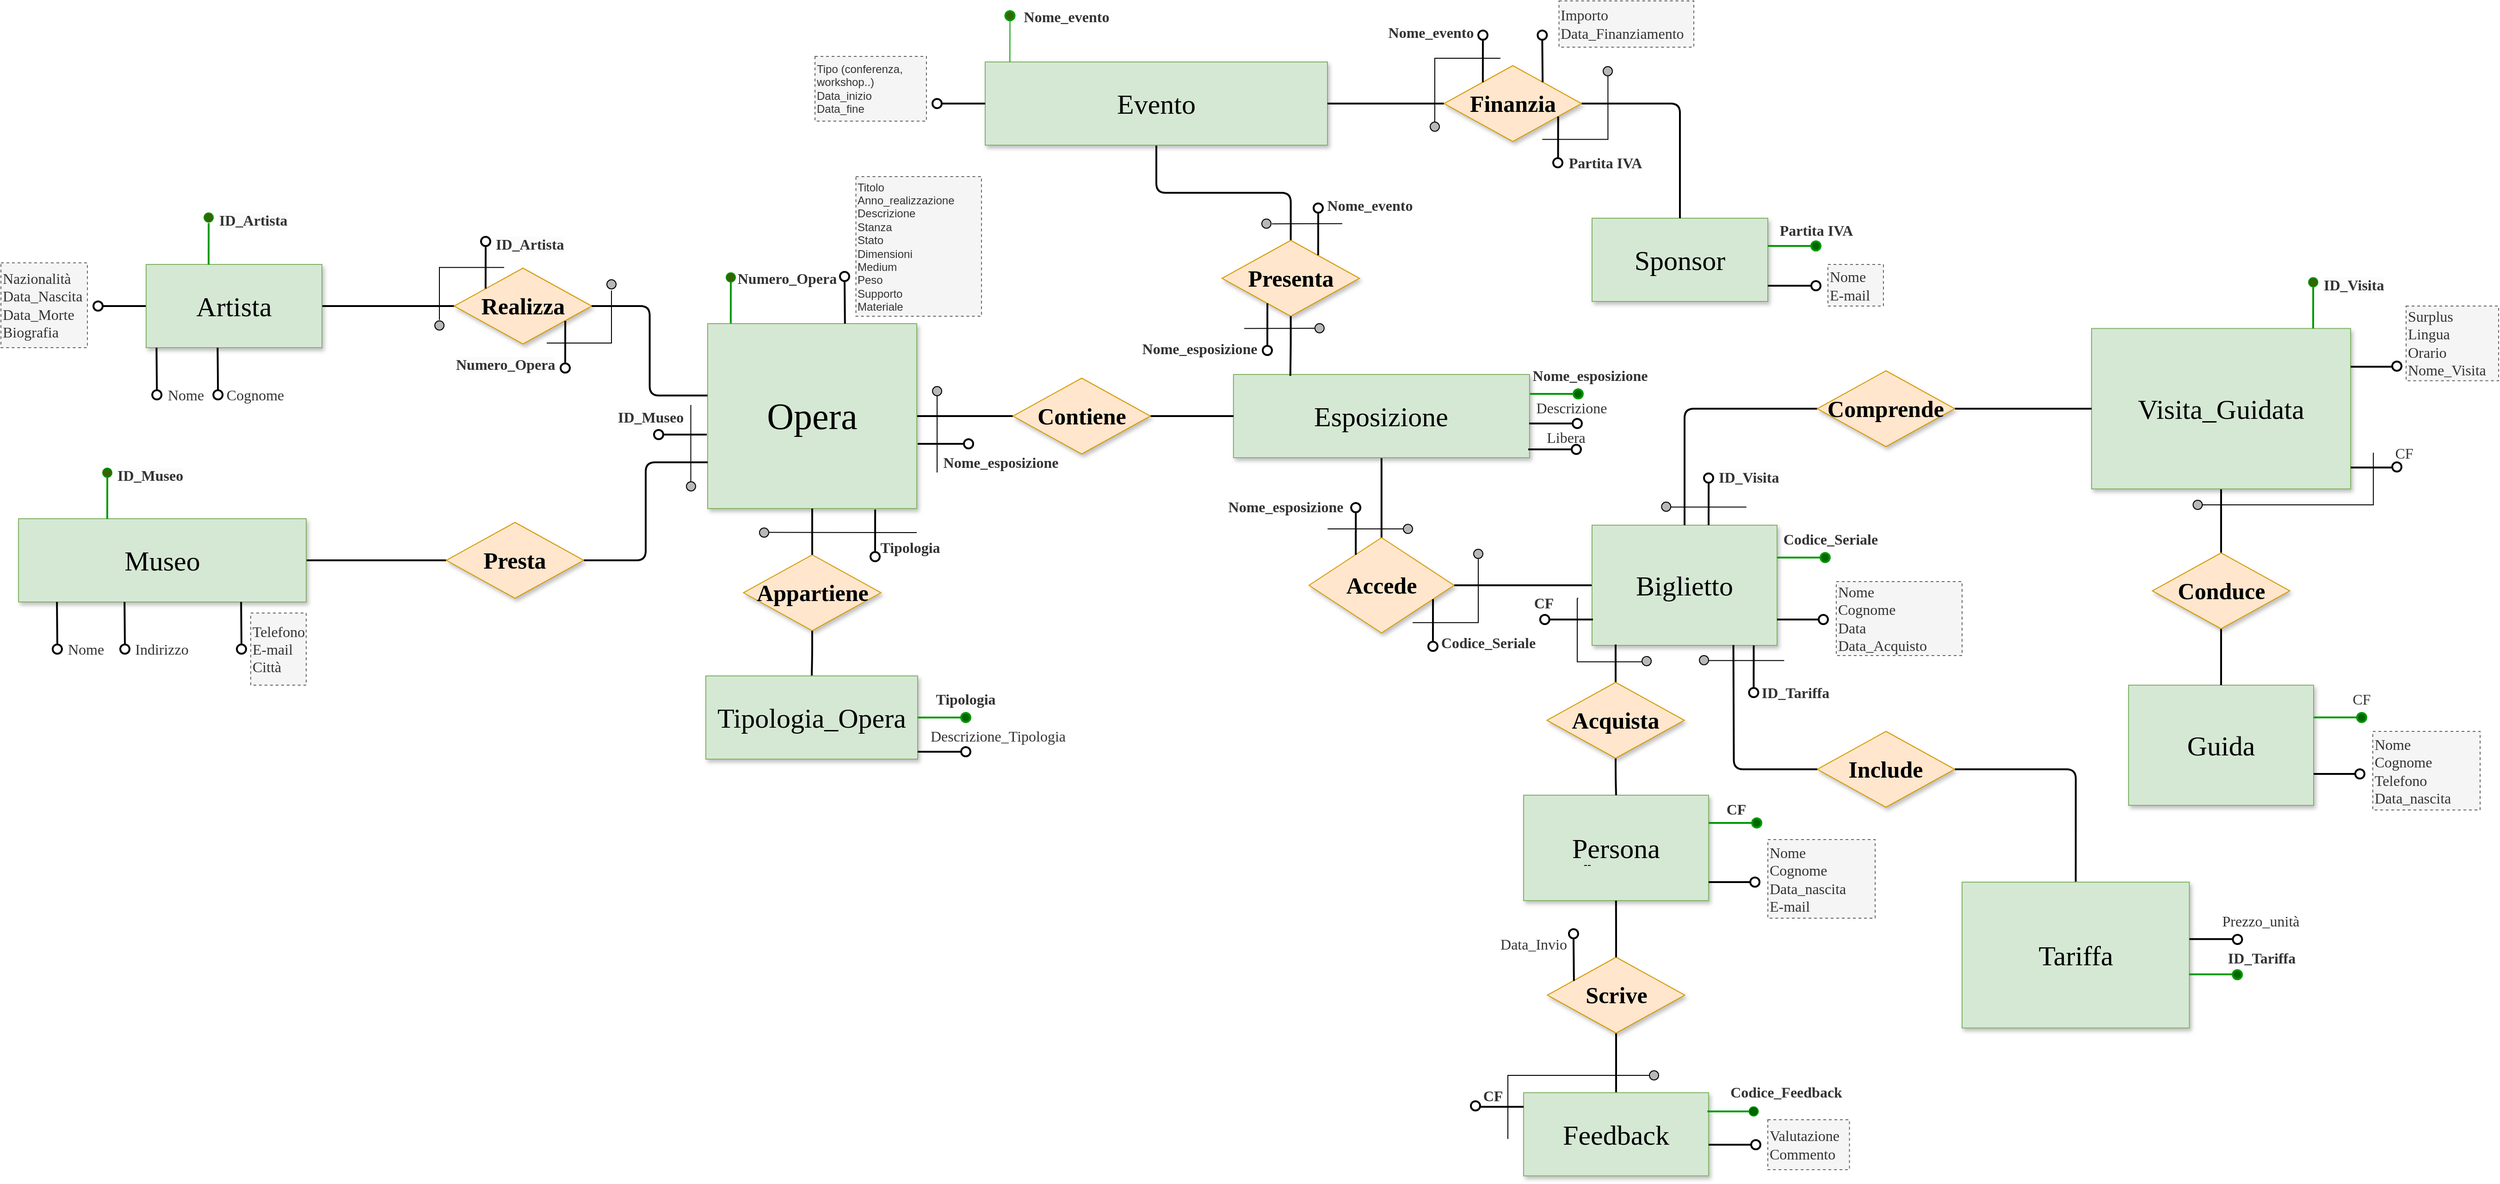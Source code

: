 <mxfile version="26.0.16">
  <diagram name="Page-1" id="HTOZjS7afstR1meojdEO">
    <mxGraphModel dx="1877" dy="522" grid="1" gridSize="10" guides="1" tooltips="1" connect="1" arrows="1" fold="1" page="1" pageScale="1" pageWidth="827" pageHeight="1169" math="0" shadow="0">
      <root>
        <mxCell id="0" />
        <mxCell id="1" parent="0" />
        <mxCell id="BxNZ6aTccqHbWHCgY8v--119" style="edgeStyle=orthogonalEdgeStyle;shape=connector;curved=0;rounded=1;orthogonalLoop=1;jettySize=auto;html=1;entryX=0;entryY=0.5;entryDx=0;entryDy=0;strokeColor=default;strokeWidth=2;align=center;verticalAlign=middle;fontFamily=Helvetica;fontSize=11;fontColor=default;labelBackgroundColor=default;endArrow=none;endFill=0;" parent="1" source="P5rdZ5vx_de0cUmey6Gz-5" target="P5rdZ5vx_de0cUmey6Gz-26" edge="1">
          <mxGeometry relative="1" as="geometry" />
        </mxCell>
        <mxCell id="P5rdZ5vx_de0cUmey6Gz-5" value="&lt;p&gt;&lt;font style=&quot;font-size: 40px;&quot; face=&quot;Times New Roman&quot;&gt;Opera&lt;/font&gt;&lt;/p&gt;" style="rounded=0;whiteSpace=wrap;html=1;shadow=1;fillColor=#d5e8d4;strokeColor=#82b366;" parent="1" vertex="1">
          <mxGeometry x="84" y="979" width="226" height="200" as="geometry" />
        </mxCell>
        <mxCell id="Rmn__w1MElvt7K0cSre3-23" style="edgeStyle=orthogonalEdgeStyle;shape=connector;curved=0;rounded=1;orthogonalLoop=1;jettySize=auto;html=1;entryX=1;entryY=0.5;entryDx=0;entryDy=0;strokeColor=default;strokeWidth=2;align=center;verticalAlign=middle;fontFamily=Helvetica;fontSize=12;fontColor=default;labelBackgroundColor=default;endArrow=none;endFill=0;" parent="1" source="P5rdZ5vx_de0cUmey6Gz-6" target="P5rdZ5vx_de0cUmey6Gz-55" edge="1">
          <mxGeometry relative="1" as="geometry" />
        </mxCell>
        <mxCell id="P5rdZ5vx_de0cUmey6Gz-6" value="&lt;p&gt;&lt;font style=&quot;font-size: 30px;&quot; face=&quot;Times New Roman&quot;&gt;Biglietto&lt;/font&gt;&lt;/p&gt;" style="rounded=0;whiteSpace=wrap;html=1;shadow=1;fillColor=#d5e8d4;strokeColor=#82b366;" parent="1" vertex="1">
          <mxGeometry x="1040" y="1197" width="200" height="130" as="geometry" />
        </mxCell>
        <mxCell id="BxNZ6aTccqHbWHCgY8v--125" style="edgeStyle=orthogonalEdgeStyle;shape=connector;curved=0;rounded=1;orthogonalLoop=1;jettySize=auto;html=1;entryX=0.5;entryY=0;entryDx=0;entryDy=0;strokeColor=default;strokeWidth=2;align=center;verticalAlign=middle;fontFamily=Helvetica;fontSize=11;fontColor=default;labelBackgroundColor=default;endArrow=none;endFill=0;" parent="1" source="P5rdZ5vx_de0cUmey6Gz-8" target="P5rdZ5vx_de0cUmey6Gz-55" edge="1">
          <mxGeometry relative="1" as="geometry" />
        </mxCell>
        <mxCell id="P5rdZ5vx_de0cUmey6Gz-8" value="&lt;p&gt;&lt;font style=&quot;font-size: 30px;&quot; face=&quot;Times New Roman&quot;&gt;Esposizione&lt;/font&gt;&lt;/p&gt;" style="rounded=0;whiteSpace=wrap;html=1;shadow=1;fillColor=#d5e8d4;strokeColor=#82b366;" parent="1" vertex="1">
          <mxGeometry x="652.42" y="1034" width="320" height="90" as="geometry" />
        </mxCell>
        <mxCell id="P5rdZ5vx_de0cUmey6Gz-9" value="&lt;p&gt;&lt;font style=&quot;font-size: 30px;&quot; face=&quot;Times New Roman&quot;&gt;Persona&lt;/font&gt;&lt;/p&gt;" style="rounded=0;whiteSpace=wrap;html=1;shadow=1;fillColor=#d5e8d4;strokeColor=#82b366;" parent="1" vertex="1">
          <mxGeometry x="966" y="1489" width="200" height="114" as="geometry" />
        </mxCell>
        <mxCell id="P5rdZ5vx_de0cUmey6Gz-10" style="edgeStyle=orthogonalEdgeStyle;shape=connector;curved=0;rounded=1;orthogonalLoop=1;jettySize=auto;html=1;entryX=0;entryY=0.5;entryDx=0;entryDy=0;strokeColor=default;align=center;verticalAlign=middle;fontFamily=Helvetica;fontSize=12;fontColor=default;labelBackgroundColor=default;endArrow=none;endFill=0;strokeWidth=2;" parent="1" source="P5rdZ5vx_de0cUmey6Gz-11" target="P5rdZ5vx_de0cUmey6Gz-23" edge="1">
          <mxGeometry relative="1" as="geometry">
            <mxPoint x="-149.05" y="935" as="targetPoint" />
          </mxGeometry>
        </mxCell>
        <mxCell id="P5rdZ5vx_de0cUmey6Gz-11" value="&lt;p&gt;&lt;font style=&quot;font-size: 30px;&quot; face=&quot;Times New Roman&quot;&gt;Museo&lt;/font&gt;&lt;/p&gt;" style="rounded=0;whiteSpace=wrap;html=1;shadow=1;fillColor=#d5e8d4;strokeColor=#82b366;" parent="1" vertex="1">
          <mxGeometry x="-660.95" y="1190" width="310.95" height="90" as="geometry" />
        </mxCell>
        <mxCell id="P5rdZ5vx_de0cUmey6Gz-18" style="edgeStyle=orthogonalEdgeStyle;shape=connector;curved=0;rounded=1;orthogonalLoop=1;jettySize=auto;html=1;strokeColor=default;align=center;verticalAlign=middle;fontFamily=Helvetica;fontSize=11;fontColor=default;labelBackgroundColor=default;endArrow=none;endFill=0;exitX=1;exitY=0.5;exitDx=0;exitDy=0;entryX=0;entryY=0.75;entryDx=0;entryDy=0;strokeWidth=2;" parent="1" source="P5rdZ5vx_de0cUmey6Gz-23" target="P5rdZ5vx_de0cUmey6Gz-5" edge="1">
          <mxGeometry relative="1" as="geometry">
            <mxPoint x="-34.09" y="935.42" as="sourcePoint" />
            <mxPoint x="40.0" y="935.42" as="targetPoint" />
          </mxGeometry>
        </mxCell>
        <mxCell id="P5rdZ5vx_de0cUmey6Gz-19" style="edgeStyle=orthogonalEdgeStyle;shape=connector;curved=0;rounded=1;orthogonalLoop=1;jettySize=auto;html=1;entryX=0.5;entryY=0;entryDx=0;entryDy=0;strokeColor=default;align=center;verticalAlign=middle;fontFamily=Helvetica;fontSize=12;fontColor=default;labelBackgroundColor=default;endArrow=none;endFill=0;strokeWidth=2;" parent="1" source="P5rdZ5vx_de0cUmey6Gz-20" target="P5rdZ5vx_de0cUmey6Gz-44" edge="1">
          <mxGeometry relative="1" as="geometry" />
        </mxCell>
        <mxCell id="P5rdZ5vx_de0cUmey6Gz-20" value="&lt;p&gt;&lt;font face=&quot;Times New Roman&quot; style=&quot;font-size: 30px;&quot;&gt;Evento&lt;/font&gt;&lt;/p&gt;" style="rounded=0;whiteSpace=wrap;html=1;shadow=1;fillColor=#d5e8d4;strokeColor=#82b366;" parent="1" vertex="1">
          <mxGeometry x="384.0" y="696" width="370" height="90" as="geometry" />
        </mxCell>
        <mxCell id="P5rdZ5vx_de0cUmey6Gz-23" value="&lt;font style=&quot;font-size: 25px;&quot; face=&quot;Garamond&quot;&gt;&lt;b style=&quot;&quot;&gt;Presta&lt;/b&gt;&lt;/font&gt;" style="rhombus;whiteSpace=wrap;html=1;rounded=0;shadow=1;strokeWidth=1;fillColor=#ffe6cc;strokeColor=#d79b00;" parent="1" vertex="1">
          <mxGeometry x="-198.58" y="1194" width="148.58" height="82" as="geometry" />
        </mxCell>
        <mxCell id="BxNZ6aTccqHbWHCgY8v--166" style="edgeStyle=orthogonalEdgeStyle;shape=connector;curved=0;rounded=1;orthogonalLoop=1;jettySize=auto;html=1;entryX=0;entryY=0.5;entryDx=0;entryDy=0;strokeColor=default;strokeWidth=2;align=center;verticalAlign=middle;fontFamily=Helvetica;fontSize=11;fontColor=default;labelBackgroundColor=default;endArrow=none;endFill=0;" parent="1" source="P5rdZ5vx_de0cUmey6Gz-26" target="P5rdZ5vx_de0cUmey6Gz-8" edge="1">
          <mxGeometry relative="1" as="geometry" />
        </mxCell>
        <mxCell id="P5rdZ5vx_de0cUmey6Gz-26" value="&lt;font style=&quot;font-size: 25px;&quot; face=&quot;Garamond&quot;&gt;&lt;b style=&quot;&quot;&gt;Contiene&lt;/b&gt;&lt;/font&gt;" style="rhombus;whiteSpace=wrap;html=1;rounded=0;shadow=1;strokeWidth=1;fillColor=#ffe6cc;strokeColor=#d79b00;" parent="1" vertex="1">
          <mxGeometry x="414" y="1038" width="148.58" height="82" as="geometry" />
        </mxCell>
        <mxCell id="Rmn__w1MElvt7K0cSre3-11" style="edgeStyle=orthogonalEdgeStyle;shape=connector;curved=0;rounded=1;orthogonalLoop=1;jettySize=auto;html=1;entryX=0.5;entryY=1;entryDx=0;entryDy=0;strokeColor=default;strokeWidth=2;align=center;verticalAlign=middle;fontFamily=Helvetica;fontSize=12;fontColor=default;labelBackgroundColor=default;endArrow=none;endFill=0;exitX=0.5;exitY=0;exitDx=0;exitDy=0;" parent="1" source="oXSpO9kbpZbX1wjSZ2se-28" target="P5rdZ5vx_de0cUmey6Gz-38" edge="1">
          <mxGeometry relative="1" as="geometry">
            <mxPoint x="1720" y="1214" as="sourcePoint" />
          </mxGeometry>
        </mxCell>
        <mxCell id="P5rdZ5vx_de0cUmey6Gz-38" value="&lt;p&gt;&lt;font style=&quot;font-size: 30px;&quot; face=&quot;Times New Roman&quot;&gt;Visita_Guidata&lt;/font&gt;&lt;/p&gt;" style="rounded=0;whiteSpace=wrap;html=1;shadow=1;fillColor=#d5e8d4;strokeColor=#82b366;" parent="1" vertex="1">
          <mxGeometry x="1580" y="984.25" width="280" height="173.5" as="geometry" />
        </mxCell>
        <mxCell id="P5rdZ5vx_de0cUmey6Gz-44" value="&lt;font style=&quot;font-size: 25px;&quot; face=&quot;Garamond&quot;&gt;&lt;b style=&quot;&quot;&gt;Presenta&lt;/b&gt;&lt;/font&gt;" style="rhombus;whiteSpace=wrap;html=1;rounded=0;shadow=1;strokeWidth=1;fillColor=#ffe6cc;strokeColor=#d79b00;" parent="1" vertex="1">
          <mxGeometry x="640.0" y="889" width="148.58" height="82" as="geometry" />
        </mxCell>
        <mxCell id="P5rdZ5vx_de0cUmey6Gz-55" value="&lt;font style=&quot;font-size: 25px;&quot; face=&quot;Garamond&quot;&gt;&lt;b style=&quot;&quot;&gt;Accede&lt;/b&gt;&lt;/font&gt;" style="rhombus;whiteSpace=wrap;html=1;rounded=0;shadow=1;strokeWidth=1;fillColor=#ffe6cc;strokeColor=#d79b00;" parent="1" vertex="1">
          <mxGeometry x="734.07" y="1210.5" width="156.71" height="103" as="geometry" />
        </mxCell>
        <mxCell id="P5rdZ5vx_de0cUmey6Gz-57" value="" style="edgeStyle=orthogonalEdgeStyle;rounded=1;orthogonalLoop=1;jettySize=auto;html=1;curved=0;strokeColor=default;endArrow=none;endFill=0;strokeWidth=2;" parent="1" source="P5rdZ5vx_de0cUmey6Gz-58" edge="1">
          <mxGeometry relative="1" as="geometry">
            <mxPoint x="1065.47" y="1326" as="targetPoint" />
          </mxGeometry>
        </mxCell>
        <mxCell id="iu3xrcg8m6JFRTdjgd5U-8" style="edgeStyle=orthogonalEdgeStyle;shape=connector;curved=0;rounded=1;orthogonalLoop=1;jettySize=auto;html=1;entryX=0.5;entryY=0;entryDx=0;entryDy=0;strokeColor=default;strokeWidth=2;align=center;verticalAlign=middle;fontFamily=Helvetica;fontSize=12;fontColor=default;labelBackgroundColor=default;endArrow=none;endFill=0;" parent="1" source="P5rdZ5vx_de0cUmey6Gz-58" target="P5rdZ5vx_de0cUmey6Gz-9" edge="1">
          <mxGeometry relative="1" as="geometry" />
        </mxCell>
        <mxCell id="P5rdZ5vx_de0cUmey6Gz-58" value="&lt;font style=&quot;font-size: 25px;&quot; face=&quot;Garamond&quot;&gt;&lt;b style=&quot;&quot;&gt;Acquista&lt;/b&gt;&lt;/font&gt;" style="rhombus;whiteSpace=wrap;html=1;rounded=0;shadow=1;strokeWidth=1;fillColor=#ffe6cc;strokeColor=#d79b00;" parent="1" vertex="1">
          <mxGeometry x="991.18" y="1367" width="148.58" height="82" as="geometry" />
        </mxCell>
        <mxCell id="P5rdZ5vx_de0cUmey6Gz-60" value="" style="edgeStyle=orthogonalEdgeStyle;shape=connector;curved=0;rounded=1;orthogonalLoop=1;jettySize=auto;html=1;strokeColor=default;strokeWidth=2;align=center;verticalAlign=middle;fontFamily=Helvetica;fontSize=12;fontColor=default;labelBackgroundColor=default;endArrow=none;endFill=0;exitX=0.5;exitY=1;exitDx=0;exitDy=0;" parent="1" source="P5rdZ5vx_de0cUmey6Gz-61" target="P5rdZ5vx_de0cUmey6Gz-70" edge="1">
          <mxGeometry relative="1" as="geometry" />
        </mxCell>
        <mxCell id="P5rdZ5vx_de0cUmey6Gz-61" value="&lt;font style=&quot;font-size: 25px;&quot; face=&quot;Garamond&quot;&gt;&lt;b style=&quot;&quot;&gt;Scrive&lt;/b&gt;&lt;/font&gt;" style="rhombus;whiteSpace=wrap;html=1;rounded=0;shadow=1;strokeWidth=1;fillColor=#ffe6cc;strokeColor=#d79b00;" parent="1" vertex="1">
          <mxGeometry x="991.71" y="1664.25" width="148.58" height="82" as="geometry" />
        </mxCell>
        <mxCell id="P5rdZ5vx_de0cUmey6Gz-70" value="&lt;p&gt;&lt;font style=&quot;font-size: 30px;&quot; face=&quot;Times New Roman&quot;&gt;Feedback&lt;/font&gt;&lt;/p&gt;" style="rounded=0;whiteSpace=wrap;html=1;shadow=1;fillColor=#d5e8d4;strokeColor=#82b366;" parent="1" vertex="1">
          <mxGeometry x="966" y="1810.72" width="200" height="90" as="geometry" />
        </mxCell>
        <mxCell id="P5rdZ5vx_de0cUmey6Gz-245" value="" style="endArrow=none;html=1;rounded=0;" parent="1" edge="1">
          <mxGeometry width="50" height="50" relative="1" as="geometry">
            <mxPoint x="1263.18" y="1478" as="sourcePoint" />
            <mxPoint x="1263.89" y="1478.0" as="targetPoint" />
          </mxGeometry>
        </mxCell>
        <mxCell id="BxNZ6aTccqHbWHCgY8v--1" value="" style="endArrow=none;html=1;rounded=0;entryX=0.078;entryY=1.035;entryDx=0;entryDy=0;entryPerimeter=0;exitX=0.5;exitY=0;exitDx=0;exitDy=0;endSize=7;strokeWidth=2;" parent="1" source="BxNZ6aTccqHbWHCgY8v--2" edge="1">
          <mxGeometry width="50" height="50" relative="1" as="geometry">
            <mxPoint x="-419.97" y="1309.85" as="sourcePoint" />
            <mxPoint x="-420.37" y="1280" as="targetPoint" />
          </mxGeometry>
        </mxCell>
        <mxCell id="BxNZ6aTccqHbWHCgY8v--2" value="" style="ellipse;whiteSpace=wrap;html=1;aspect=fixed;strokeWidth=2;" parent="1" vertex="1">
          <mxGeometry x="-424.97" y="1326" width="10" height="10" as="geometry" />
        </mxCell>
        <mxCell id="BxNZ6aTccqHbWHCgY8v--5" value="&lt;div&gt;&lt;span style=&quot;font-size: 16px; background-color: initial;&quot;&gt;&lt;font face=&quot;Times New Roman&quot;&gt;Telefono&lt;/font&gt;&lt;/span&gt;&lt;/div&gt;&lt;div&gt;&lt;font face=&quot;Times New Roman&quot; style=&quot;font-size: 16px;&quot;&gt;E-mail&lt;/font&gt;&lt;/div&gt;&lt;div&gt;&lt;font face=&quot;Times New Roman&quot; style=&quot;font-size: 16px;&quot;&gt;Città&lt;/font&gt;&lt;/div&gt;" style="rounded=0;whiteSpace=wrap;html=1;dashed=1;fillColor=#f5f5f5;fontColor=#333333;strokeColor=#666666;align=left;" parent="1" vertex="1">
          <mxGeometry x="-409.97" y="1292" width="59.97" height="78" as="geometry" />
        </mxCell>
        <mxCell id="BxNZ6aTccqHbWHCgY8v--9" value="" style="endArrow=none;html=1;rounded=0;entryX=0.078;entryY=1.035;entryDx=0;entryDy=0;entryPerimeter=0;exitX=0.5;exitY=0;exitDx=0;exitDy=0;strokeColor=#000000;strokeWidth=2;" parent="1" source="BxNZ6aTccqHbWHCgY8v--10" edge="1">
          <mxGeometry width="50" height="50" relative="1" as="geometry">
            <mxPoint x="-619.05" y="1309.85" as="sourcePoint" />
            <mxPoint x="-619.45" y="1280" as="targetPoint" />
          </mxGeometry>
        </mxCell>
        <mxCell id="BxNZ6aTccqHbWHCgY8v--10" value="" style="ellipse;whiteSpace=wrap;html=1;aspect=fixed;strokeColor=#000000;gradientColor=none;fillColor=none;strokeWidth=2;" parent="1" vertex="1">
          <mxGeometry x="-624.05" y="1326" width="10" height="10" as="geometry" />
        </mxCell>
        <mxCell id="BxNZ6aTccqHbWHCgY8v--12" value="&lt;font style=&quot;color: rgb(51, 51, 51); text-align: left; font-size: 16px;&quot; face=&quot;Times New Roman&quot;&gt;Nome&lt;/font&gt;" style="text;html=1;align=center;verticalAlign=middle;whiteSpace=wrap;rounded=0;" parent="1" vertex="1">
          <mxGeometry x="-618.05" y="1316" width="60" height="30" as="geometry" />
        </mxCell>
        <mxCell id="BxNZ6aTccqHbWHCgY8v--13" value="" style="endArrow=none;html=1;rounded=0;entryX=0.078;entryY=1.035;entryDx=0;entryDy=0;entryPerimeter=0;exitX=0.5;exitY=0;exitDx=0;exitDy=0;strokeColor=#000000;strokeWidth=2;" parent="1" source="BxNZ6aTccqHbWHCgY8v--14" edge="1">
          <mxGeometry width="50" height="50" relative="1" as="geometry">
            <mxPoint x="-546" y="1309.85" as="sourcePoint" />
            <mxPoint x="-546.4" y="1280" as="targetPoint" />
          </mxGeometry>
        </mxCell>
        <mxCell id="BxNZ6aTccqHbWHCgY8v--14" value="" style="ellipse;whiteSpace=wrap;html=1;aspect=fixed;strokeColor=#000000;gradientColor=none;fillColor=none;strokeWidth=2;" parent="1" vertex="1">
          <mxGeometry x="-551" y="1326" width="10" height="10" as="geometry" />
        </mxCell>
        <mxCell id="BxNZ6aTccqHbWHCgY8v--15" value="&lt;font style=&quot;color: rgb(51, 51, 51); text-align: left; font-size: 16px;&quot; face=&quot;Times New Roman&quot;&gt;Indirizzo&lt;/font&gt;" style="text;html=1;align=center;verticalAlign=middle;whiteSpace=wrap;rounded=0;" parent="1" vertex="1">
          <mxGeometry x="-536" y="1316" width="60" height="30" as="geometry" />
        </mxCell>
        <mxCell id="BxNZ6aTccqHbWHCgY8v--61" style="edgeStyle=orthogonalEdgeStyle;shape=connector;curved=0;rounded=1;orthogonalLoop=1;jettySize=auto;html=1;entryX=1;entryY=0.5;entryDx=0;entryDy=0;strokeColor=default;strokeWidth=2;align=center;verticalAlign=middle;fontFamily=Helvetica;fontSize=11;fontColor=default;labelBackgroundColor=default;endArrow=none;endFill=0;" parent="1" source="BxNZ6aTccqHbWHCgY8v--38" target="BxNZ6aTccqHbWHCgY8v--41" edge="1">
          <mxGeometry relative="1" as="geometry" />
        </mxCell>
        <mxCell id="BxNZ6aTccqHbWHCgY8v--38" value="&lt;font style=&quot;font-size: 25px;&quot; face=&quot;Garamond&quot;&gt;&lt;b style=&quot;&quot;&gt;Realizza&lt;/b&gt;&lt;/font&gt;" style="rhombus;whiteSpace=wrap;html=1;rounded=0;shadow=1;strokeWidth=1;fillColor=#ffe6cc;strokeColor=#d79b00;" parent="1" vertex="1">
          <mxGeometry x="-190.0" y="919.0" width="148.58" height="82" as="geometry" />
        </mxCell>
        <mxCell id="BxNZ6aTccqHbWHCgY8v--40" style="edgeStyle=orthogonalEdgeStyle;shape=connector;curved=0;rounded=1;orthogonalLoop=1;jettySize=auto;html=1;entryX=-0.001;entryY=0.389;entryDx=0;entryDy=0;entryPerimeter=0;strokeColor=default;strokeWidth=2;align=center;verticalAlign=middle;fontFamily=Helvetica;fontSize=11;fontColor=default;labelBackgroundColor=default;endArrow=none;endFill=0;" parent="1" source="BxNZ6aTccqHbWHCgY8v--38" target="P5rdZ5vx_de0cUmey6Gz-5" edge="1">
          <mxGeometry relative="1" as="geometry" />
        </mxCell>
        <mxCell id="BxNZ6aTccqHbWHCgY8v--59" style="edgeStyle=orthogonalEdgeStyle;shape=connector;curved=0;rounded=1;orthogonalLoop=1;jettySize=auto;html=1;strokeColor=default;strokeWidth=2;align=center;verticalAlign=middle;fontFamily=Helvetica;fontSize=11;fontColor=default;labelBackgroundColor=default;endArrow=none;endFill=0;" parent="1" source="BxNZ6aTccqHbWHCgY8v--41" edge="1">
          <mxGeometry relative="1" as="geometry">
            <mxPoint x="-570" y="960" as="targetPoint" />
          </mxGeometry>
        </mxCell>
        <mxCell id="BxNZ6aTccqHbWHCgY8v--41" value="&lt;p&gt;&lt;font style=&quot;font-size: 30px;&quot; face=&quot;Times New Roman&quot;&gt;Artista&lt;/font&gt;&lt;/p&gt;" style="rounded=0;whiteSpace=wrap;html=1;shadow=1;fillColor=#d5e8d4;strokeColor=#82b366;" parent="1" vertex="1">
          <mxGeometry x="-523" y="915.0" width="190" height="90" as="geometry" />
        </mxCell>
        <mxCell id="BxNZ6aTccqHbWHCgY8v--42" value="" style="endArrow=none;html=1;rounded=0;entryX=0.078;entryY=1.035;entryDx=0;entryDy=0;entryPerimeter=0;exitX=0.5;exitY=0;exitDx=0;exitDy=0;strokeColor=#000000;strokeWidth=2;" parent="1" source="BxNZ6aTccqHbWHCgY8v--43" edge="1">
          <mxGeometry width="50" height="50" relative="1" as="geometry">
            <mxPoint x="-511.42" y="1034.85" as="sourcePoint" />
            <mxPoint x="-511.82" y="1005.0" as="targetPoint" />
          </mxGeometry>
        </mxCell>
        <mxCell id="BxNZ6aTccqHbWHCgY8v--43" value="" style="ellipse;whiteSpace=wrap;html=1;aspect=fixed;strokeColor=#000000;gradientColor=none;fillColor=none;strokeWidth=2;" parent="1" vertex="1">
          <mxGeometry x="-516.42" y="1051" width="10" height="10" as="geometry" />
        </mxCell>
        <mxCell id="BxNZ6aTccqHbWHCgY8v--44" value="&lt;font style=&quot;color: rgb(51, 51, 51); text-align: left; font-size: 16px;&quot; face=&quot;Times New Roman&quot;&gt;Nome&lt;/font&gt;" style="text;html=1;align=center;verticalAlign=middle;whiteSpace=wrap;rounded=0;" parent="1" vertex="1">
          <mxGeometry x="-510.42" y="1041" width="60" height="30" as="geometry" />
        </mxCell>
        <mxCell id="BxNZ6aTccqHbWHCgY8v--45" value="" style="endArrow=none;html=1;rounded=0;entryX=0.078;entryY=1.035;entryDx=0;entryDy=0;entryPerimeter=0;exitX=0.5;exitY=0;exitDx=0;exitDy=0;strokeColor=#000000;strokeWidth=2;" parent="1" source="BxNZ6aTccqHbWHCgY8v--46" edge="1">
          <mxGeometry width="50" height="50" relative="1" as="geometry">
            <mxPoint x="-445.37" y="1034.85" as="sourcePoint" />
            <mxPoint x="-445.77" y="1005.0" as="targetPoint" />
          </mxGeometry>
        </mxCell>
        <mxCell id="BxNZ6aTccqHbWHCgY8v--46" value="" style="ellipse;whiteSpace=wrap;html=1;aspect=fixed;strokeColor=#000000;gradientColor=none;fillColor=none;strokeWidth=2;" parent="1" vertex="1">
          <mxGeometry x="-450.37" y="1051" width="10" height="10" as="geometry" />
        </mxCell>
        <mxCell id="BxNZ6aTccqHbWHCgY8v--47" value="&lt;font style=&quot;color: rgb(51, 51, 51); text-align: left; font-size: 16px;&quot; face=&quot;Times New Roman&quot;&gt;Cognome&lt;/font&gt;" style="text;html=1;align=center;verticalAlign=middle;whiteSpace=wrap;rounded=0;" parent="1" vertex="1">
          <mxGeometry x="-435.37" y="1041" width="60" height="30" as="geometry" />
        </mxCell>
        <mxCell id="BxNZ6aTccqHbWHCgY8v--56" value="" style="ellipse;whiteSpace=wrap;html=1;aspect=fixed;strokeWidth=2;" parent="1" vertex="1">
          <mxGeometry x="-580" y="955.0" width="10" height="10" as="geometry" />
        </mxCell>
        <mxCell id="BxNZ6aTccqHbWHCgY8v--60" value="&lt;div&gt;&lt;font face=&quot;Times New Roman&quot;&gt;&lt;span style=&quot;font-size: 16px;&quot;&gt;&lt;br&gt;&lt;/span&gt;&lt;/font&gt;&lt;/div&gt;&lt;div&gt;&lt;span style=&quot;font-size: 16px; font-family: &amp;quot;Times New Roman&amp;quot;; background-color: transparent; color: light-dark(rgb(51, 51, 51), rgb(193, 193, 193));&quot;&gt;Nazionalità&lt;/span&gt;&lt;/div&gt;&lt;div&gt;&lt;span style=&quot;font-size: 16px; font-family: &amp;quot;Times New Roman&amp;quot;; background-color: transparent; color: light-dark(rgb(51, 51, 51), rgb(193, 193, 193));&quot;&gt;Data_Nascita&lt;/span&gt;&lt;/div&gt;&lt;div&gt;&lt;span style=&quot;font-size: 16px; font-family: &amp;quot;Times New Roman&amp;quot;; background-color: transparent; color: light-dark(rgb(51, 51, 51), rgb(193, 193, 193));&quot;&gt;Data_Morte&lt;/span&gt;&lt;/div&gt;&lt;div&gt;&lt;font face=&quot;Times New Roman&quot;&gt;&lt;span style=&quot;font-size: 16px;&quot;&gt;Biografia&lt;/span&gt;&lt;/font&gt;&lt;/div&gt;&lt;div&gt;&lt;font face=&quot;Times New Roman&quot;&gt;&lt;span style=&quot;font-size: 16px;&quot;&gt;&lt;br&gt;&lt;/span&gt;&lt;/font&gt;&lt;/div&gt;" style="rounded=0;whiteSpace=wrap;html=1;dashed=1;fillColor=#f5f5f5;fontColor=#333333;strokeColor=#666666;align=left;" parent="1" vertex="1">
          <mxGeometry x="-680" y="913.28" width="93.48" height="91.72" as="geometry" />
        </mxCell>
        <mxCell id="BxNZ6aTccqHbWHCgY8v--72" value="" style="group;rotation=90;" parent="1" vertex="1" connectable="0">
          <mxGeometry x="93" y="990" width="416" height="560.029" as="geometry" />
        </mxCell>
        <mxCell id="9v0MrUgipDR6VtA6sxht-15" style="edgeStyle=orthogonalEdgeStyle;shape=connector;curved=0;rounded=1;orthogonalLoop=1;jettySize=auto;html=1;entryX=0.5;entryY=0;entryDx=0;entryDy=0;strokeColor=default;strokeWidth=2;align=center;verticalAlign=middle;fontFamily=Helvetica;fontSize=11;fontColor=default;labelBackgroundColor=default;endArrow=none;endFill=0;" parent="BxNZ6aTccqHbWHCgY8v--72" source="9v0MrUgipDR6VtA6sxht-10" target="9v0MrUgipDR6VtA6sxht-13" edge="1">
          <mxGeometry relative="1" as="geometry" />
        </mxCell>
        <mxCell id="9v0MrUgipDR6VtA6sxht-10" value="&lt;font style=&quot;font-size: 25px;&quot; face=&quot;Garamond&quot;&gt;&lt;b style=&quot;&quot;&gt;Appartiene&lt;/b&gt;&lt;/font&gt;" style="rhombus;whiteSpace=wrap;html=1;rounded=0;shadow=1;strokeWidth=1;fillColor=#ffe6cc;strokeColor=#d79b00;" parent="BxNZ6aTccqHbWHCgY8v--72" vertex="1">
          <mxGeometry x="29.71" y="239.01" width="148.58" height="82" as="geometry" />
        </mxCell>
        <mxCell id="9v0MrUgipDR6VtA6sxht-13" value="&lt;p&gt;&lt;font style=&quot;font-size: 30px;&quot; face=&quot;Times New Roman&quot;&gt;Tipologia_Opera&lt;/font&gt;&lt;/p&gt;" style="rounded=0;whiteSpace=wrap;html=1;shadow=1;fillColor=#d5e8d4;strokeColor=#82b366;" parent="BxNZ6aTccqHbWHCgY8v--72" vertex="1">
          <mxGeometry x="-11" y="370" width="229" height="90" as="geometry" />
        </mxCell>
        <mxCell id="9v0MrUgipDR6VtA6sxht-16" style="edgeStyle=orthogonalEdgeStyle;shape=connector;curved=0;rounded=1;orthogonalLoop=1;jettySize=auto;html=1;strokeColor=#009900;strokeWidth=2;align=center;verticalAlign=middle;fontFamily=Helvetica;fontSize=11;fontColor=default;labelBackgroundColor=default;endArrow=none;endFill=0;" parent="BxNZ6aTccqHbWHCgY8v--72" edge="1">
          <mxGeometry relative="1" as="geometry">
            <mxPoint x="265" y="415" as="targetPoint" />
            <mxPoint x="218" y="415" as="sourcePoint" />
          </mxGeometry>
        </mxCell>
        <mxCell id="9v0MrUgipDR6VtA6sxht-17" value="" style="ellipse;whiteSpace=wrap;html=1;aspect=fixed;fillColor=#006600;strokeColor=#009900;strokeWidth=2;" parent="BxNZ6aTccqHbWHCgY8v--72" vertex="1">
          <mxGeometry x="265" y="410" width="10" height="10" as="geometry" />
        </mxCell>
        <mxCell id="9v0MrUgipDR6VtA6sxht-18" value="&lt;font style=&quot;color: rgb(51, 51, 51); text-align: left; font-size: 16px;&quot; face=&quot;Times New Roman&quot;&gt;&lt;b style=&quot;&quot;&gt;Tipologia&lt;/b&gt;&lt;/font&gt;" style="text;html=1;align=center;verticalAlign=middle;whiteSpace=wrap;rounded=0;" parent="BxNZ6aTccqHbWHCgY8v--72" vertex="1">
          <mxGeometry x="240" y="380" width="60" height="30" as="geometry" />
        </mxCell>
        <mxCell id="ZmLMnyIY4JEyOBnXDVgH-4" style="edgeStyle=orthogonalEdgeStyle;shape=connector;curved=0;rounded=1;orthogonalLoop=1;jettySize=auto;html=1;strokeColor=default;strokeWidth=2;align=center;verticalAlign=middle;fontFamily=Helvetica;fontSize=11;fontColor=default;labelBackgroundColor=default;endArrow=none;endFill=0;" parent="BxNZ6aTccqHbWHCgY8v--72" edge="1">
          <mxGeometry relative="1" as="geometry">
            <mxPoint x="265" y="452" as="targetPoint" />
            <mxPoint x="218" y="452" as="sourcePoint" />
          </mxGeometry>
        </mxCell>
        <mxCell id="ZmLMnyIY4JEyOBnXDVgH-5" value="" style="ellipse;whiteSpace=wrap;html=1;aspect=fixed;strokeWidth=2;" parent="BxNZ6aTccqHbWHCgY8v--72" vertex="1">
          <mxGeometry x="265" y="447" width="10" height="10" as="geometry" />
        </mxCell>
        <mxCell id="ZmLMnyIY4JEyOBnXDVgH-6" value="&lt;font style=&quot;color: rgb(51, 51, 51); text-align: left; font-size: 16px;&quot; face=&quot;Times New Roman&quot;&gt;Descrizione_Tipologia&lt;/font&gt;" style="text;html=1;align=center;verticalAlign=middle;whiteSpace=wrap;rounded=0;" parent="BxNZ6aTccqHbWHCgY8v--72" vertex="1">
          <mxGeometry x="275" y="420" width="60" height="30" as="geometry" />
        </mxCell>
        <mxCell id="tO0OHX5Oz1LVoM_ikZsA-26" value="" style="endArrow=none;html=1;rounded=0;strokeColor=#000000;exitX=0.447;exitY=0.005;exitDx=0;exitDy=0;exitPerimeter=0;entryX=0.5;entryY=1;entryDx=0;entryDy=0;strokeWidth=2;" parent="BxNZ6aTccqHbWHCgY8v--72" edge="1">
          <mxGeometry width="50" height="50" relative="1" as="geometry">
            <mxPoint x="172.002" y="235" as="sourcePoint" />
            <mxPoint x="172.06" y="190" as="targetPoint" />
          </mxGeometry>
        </mxCell>
        <mxCell id="tO0OHX5Oz1LVoM_ikZsA-27" value="" style="ellipse;whiteSpace=wrap;html=1;aspect=fixed;strokeColor=#000000;gradientColor=none;fillColor=none;strokeWidth=2;" parent="BxNZ6aTccqHbWHCgY8v--72" vertex="1">
          <mxGeometry x="167" y="236" width="10" height="10" as="geometry" />
        </mxCell>
        <mxCell id="tO0OHX5Oz1LVoM_ikZsA-30" value="" style="endArrow=none;html=1;rounded=0;strokeColor=#000000;strokeWidth=2;" parent="BxNZ6aTccqHbWHCgY8v--72" edge="1">
          <mxGeometry width="50" height="50" relative="1" as="geometry">
            <mxPoint x="267" y="119" as="sourcePoint" />
            <mxPoint x="218" y="119" as="targetPoint" />
          </mxGeometry>
        </mxCell>
        <mxCell id="tO0OHX5Oz1LVoM_ikZsA-31" value="" style="ellipse;whiteSpace=wrap;html=1;aspect=fixed;strokeColor=#000000;gradientColor=none;fillColor=none;strokeWidth=2;" parent="BxNZ6aTccqHbWHCgY8v--72" vertex="1">
          <mxGeometry x="268" y="114" width="10" height="10" as="geometry" />
        </mxCell>
        <mxCell id="tO0OHX5Oz1LVoM_ikZsA-33" value="&lt;font style=&quot;color: rgb(51, 51, 51); text-align: left; font-size: 16px;&quot; face=&quot;Times New Roman&quot;&gt;&lt;b style=&quot;&quot;&gt;Nome_esposizione&lt;/b&gt;&lt;/font&gt;" style="text;html=1;align=center;verticalAlign=middle;whiteSpace=wrap;rounded=0;" parent="BxNZ6aTccqHbWHCgY8v--72" vertex="1">
          <mxGeometry x="278" y="124" width="60" height="30" as="geometry" />
        </mxCell>
        <mxCell id="tO0OHX5Oz1LVoM_ikZsA-37" value="" style="endArrow=none;html=1;rounded=0;strokeWidth=1;" parent="BxNZ6aTccqHbWHCgY8v--72" edge="1">
          <mxGeometry width="50" height="50" relative="1" as="geometry">
            <mxPoint x="57" y="214.75" as="sourcePoint" />
            <mxPoint x="217" y="215" as="targetPoint" />
          </mxGeometry>
        </mxCell>
        <mxCell id="tO0OHX5Oz1LVoM_ikZsA-38" value="" style="ellipse;whiteSpace=wrap;html=1;aspect=fixed;strokeColor=#000000;gradientColor=none;fillColor=light-dark(#b8b8b8, #ededed);strokeWidth=1;" parent="BxNZ6aTccqHbWHCgY8v--72" vertex="1">
          <mxGeometry x="47" y="210" width="10" height="10" as="geometry" />
        </mxCell>
        <mxCell id="tO0OHX5Oz1LVoM_ikZsA-57" value="&lt;font style=&quot;color: rgb(51, 51, 51); text-align: left; font-size: 16px;&quot; face=&quot;Times New Roman&quot;&gt;&lt;b style=&quot;&quot;&gt;Tipologia&lt;/b&gt;&lt;/font&gt;" style="text;html=1;align=center;verticalAlign=middle;whiteSpace=wrap;rounded=0;" parent="BxNZ6aTccqHbWHCgY8v--72" vertex="1">
          <mxGeometry x="180" y="216" width="60" height="30" as="geometry" />
        </mxCell>
        <mxCell id="tO0OHX5Oz1LVoM_ikZsA-58" style="edgeStyle=orthogonalEdgeStyle;shape=connector;curved=0;rounded=1;orthogonalLoop=1;jettySize=auto;html=1;strokeColor=default;strokeWidth=2;align=center;verticalAlign=middle;fontFamily=Helvetica;fontSize=11;fontColor=default;labelBackgroundColor=default;endArrow=none;endFill=0;" parent="BxNZ6aTccqHbWHCgY8v--72" edge="1">
          <mxGeometry relative="1" as="geometry">
            <mxPoint x="-57" y="109" as="targetPoint" />
            <mxPoint x="-10" y="109" as="sourcePoint" />
          </mxGeometry>
        </mxCell>
        <mxCell id="tO0OHX5Oz1LVoM_ikZsA-59" value="" style="ellipse;whiteSpace=wrap;html=1;aspect=fixed;strokeWidth=2;" parent="BxNZ6aTccqHbWHCgY8v--72" vertex="1">
          <mxGeometry x="-67" y="104" width="10" height="10" as="geometry" />
        </mxCell>
        <mxCell id="tO0OHX5Oz1LVoM_ikZsA-61" value="" style="ellipse;whiteSpace=wrap;html=1;aspect=fixed;strokeColor=#000000;gradientColor=none;fillColor=light-dark(#b8b8b8, #ededed);strokeWidth=1;" parent="BxNZ6aTccqHbWHCgY8v--72" vertex="1">
          <mxGeometry x="-32" y="160" width="10" height="10" as="geometry" />
        </mxCell>
        <mxCell id="tO0OHX5Oz1LVoM_ikZsA-62" value="" style="endArrow=none;html=1;rounded=0;entryX=0.078;entryY=1.035;entryDx=0;entryDy=0;entryPerimeter=0;strokeWidth=1;" parent="BxNZ6aTccqHbWHCgY8v--72" edge="1">
          <mxGeometry width="50" height="50" relative="1" as="geometry">
            <mxPoint x="-27.24" y="160" as="sourcePoint" />
            <mxPoint x="-27.24" y="77" as="targetPoint" />
          </mxGeometry>
        </mxCell>
        <mxCell id="BxNZ6aTccqHbWHCgY8v--128" style="edgeStyle=orthogonalEdgeStyle;shape=connector;curved=0;rounded=1;orthogonalLoop=1;jettySize=auto;html=1;strokeColor=default;strokeWidth=2;align=center;verticalAlign=middle;fontFamily=Helvetica;fontSize=11;fontColor=default;labelBackgroundColor=default;endArrow=none;endFill=0;" parent="1" edge="1">
          <mxGeometry relative="1" as="geometry">
            <mxPoint x="337" y="741" as="targetPoint" />
            <mxPoint x="384" y="741" as="sourcePoint" />
          </mxGeometry>
        </mxCell>
        <mxCell id="BxNZ6aTccqHbWHCgY8v--129" value="" style="ellipse;whiteSpace=wrap;html=1;aspect=fixed;strokeWidth=2;" parent="1" vertex="1">
          <mxGeometry x="327" y="736.0" width="10" height="10" as="geometry" />
        </mxCell>
        <mxCell id="BxNZ6aTccqHbWHCgY8v--131" value="" style="endArrow=none;html=1;rounded=0;entryX=0.078;entryY=1.035;entryDx=0;entryDy=0;entryPerimeter=0;exitX=0.5;exitY=0;exitDx=0;exitDy=0;strokeWidth=2;" parent="1" edge="1">
          <mxGeometry width="50" height="50" relative="1" as="geometry">
            <mxPoint x="232.4" y="979" as="sourcePoint" />
            <mxPoint x="232.0" y="933" as="targetPoint" />
          </mxGeometry>
        </mxCell>
        <mxCell id="BxNZ6aTccqHbWHCgY8v--132" value="" style="ellipse;whiteSpace=wrap;html=1;aspect=fixed;strokeWidth=2;" parent="1" vertex="1">
          <mxGeometry x="227.0" y="923" width="10" height="10" as="geometry" />
        </mxCell>
        <mxCell id="BxNZ6aTccqHbWHCgY8v--142" value="&lt;div&gt;Titolo&lt;/div&gt;&lt;div&gt;Anno_realizzazione&lt;/div&gt;&lt;div&gt;Descrizione&lt;/div&gt;&lt;div&gt;&lt;span style=&quot;background-color: transparent; color: light-dark(rgb(51, 51, 51), rgb(193, 193, 193));&quot;&gt;Stanza&lt;/span&gt;&lt;/div&gt;&lt;div&gt;Stato&lt;/div&gt;&lt;div&gt;Dimensioni&lt;br&gt;&lt;/div&gt;&lt;div&gt;Medium&lt;/div&gt;&lt;div&gt;Peso&lt;/div&gt;&lt;div&gt;Supporto&lt;/div&gt;&lt;div&gt;Materiale&lt;/div&gt;" style="rounded=0;whiteSpace=wrap;html=1;dashed=1;fillColor=#f5f5f5;fontColor=#333333;strokeColor=#666666;align=left;" parent="1" vertex="1">
          <mxGeometry x="244.26" y="820" width="135.74" height="151" as="geometry" />
        </mxCell>
        <mxCell id="BxNZ6aTccqHbWHCgY8v--143" value="" style="endArrow=none;html=1;rounded=0;strokeColor=#009900;exitX=0.447;exitY=0.005;exitDx=0;exitDy=0;exitPerimeter=0;entryX=0.5;entryY=1;entryDx=0;entryDy=0;strokeWidth=2;" parent="1" target="BxNZ6aTccqHbWHCgY8v--144" edge="1">
          <mxGeometry width="50" height="50" relative="1" as="geometry">
            <mxPoint x="108.942" y="979" as="sourcePoint" />
            <mxPoint x="108.92" y="940" as="targetPoint" />
          </mxGeometry>
        </mxCell>
        <mxCell id="BxNZ6aTccqHbWHCgY8v--144" value="" style="ellipse;whiteSpace=wrap;html=1;aspect=fixed;strokeColor=#009900;gradientColor=none;fillColor=#336600;" parent="1" vertex="1">
          <mxGeometry x="104.0" y="924" width="10" height="10" as="geometry" />
        </mxCell>
        <mxCell id="BxNZ6aTccqHbWHCgY8v--148" value="&lt;font style=&quot;color: rgb(51, 51, 51); text-align: left; font-size: 16px;&quot; face=&quot;Times New Roman&quot;&gt;&lt;b style=&quot;&quot;&gt;Numero_Opera&lt;/b&gt;&lt;/font&gt;" style="text;html=1;align=center;verticalAlign=middle;whiteSpace=wrap;rounded=0;" parent="1" vertex="1">
          <mxGeometry x="140" y="915" width="60" height="30" as="geometry" />
        </mxCell>
        <mxCell id="BxNZ6aTccqHbWHCgY8v--150" value="" style="endArrow=none;html=1;rounded=0;strokeColor=#009900;exitX=0.447;exitY=0.005;exitDx=0;exitDy=0;exitPerimeter=0;entryX=0.5;entryY=1;entryDx=0;entryDy=0;" parent="1" target="BxNZ6aTccqHbWHCgY8v--151" edge="1">
          <mxGeometry width="50" height="50" relative="1" as="geometry">
            <mxPoint x="410.702" y="696" as="sourcePoint" />
            <mxPoint x="410.68" y="657" as="targetPoint" />
          </mxGeometry>
        </mxCell>
        <mxCell id="BxNZ6aTccqHbWHCgY8v--151" value="" style="ellipse;whiteSpace=wrap;html=1;aspect=fixed;strokeColor=#009900;gradientColor=none;fillColor=#336600;strokeWidth=2;" parent="1" vertex="1">
          <mxGeometry x="405.76" y="641" width="10" height="10" as="geometry" />
        </mxCell>
        <mxCell id="BxNZ6aTccqHbWHCgY8v--152" value="&lt;font style=&quot;color: rgb(51, 51, 51); text-align: left; font-size: 16px;&quot; face=&quot;Times New Roman&quot;&gt;&lt;b style=&quot;&quot;&gt;Nome_evento&lt;/b&gt;&lt;/font&gt;" style="text;html=1;align=center;verticalAlign=middle;whiteSpace=wrap;rounded=0;" parent="1" vertex="1">
          <mxGeometry x="441.76" y="632" width="60" height="30" as="geometry" />
        </mxCell>
        <mxCell id="BxNZ6aTccqHbWHCgY8v--109" style="edgeStyle=orthogonalEdgeStyle;shape=connector;curved=0;rounded=1;orthogonalLoop=1;jettySize=auto;html=1;strokeColor=#009900;strokeWidth=2;align=center;verticalAlign=middle;fontFamily=Helvetica;fontSize=11;fontColor=default;labelBackgroundColor=default;endArrow=none;endFill=0;" parent="1" edge="1">
          <mxGeometry relative="1" as="geometry">
            <mxPoint x="1020" y="1055" as="targetPoint" />
            <mxPoint x="973" y="1055" as="sourcePoint" />
          </mxGeometry>
        </mxCell>
        <mxCell id="BxNZ6aTccqHbWHCgY8v--110" value="" style="ellipse;whiteSpace=wrap;html=1;aspect=fixed;fillColor=#006600;strokeColor=#009900;strokeWidth=2;" parent="1" vertex="1">
          <mxGeometry x="1020" y="1050" width="10" height="10" as="geometry" />
        </mxCell>
        <mxCell id="BxNZ6aTccqHbWHCgY8v--155" style="edgeStyle=orthogonalEdgeStyle;shape=connector;curved=0;rounded=1;orthogonalLoop=1;jettySize=auto;html=1;strokeColor=default;strokeWidth=2;align=center;verticalAlign=middle;fontFamily=Helvetica;fontSize=11;fontColor=default;labelBackgroundColor=default;endArrow=none;endFill=0;" parent="1" edge="1">
          <mxGeometry relative="1" as="geometry">
            <mxPoint x="1019" y="1087" as="targetPoint" />
            <mxPoint x="972" y="1087" as="sourcePoint" />
          </mxGeometry>
        </mxCell>
        <mxCell id="BxNZ6aTccqHbWHCgY8v--156" value="" style="ellipse;whiteSpace=wrap;html=1;aspect=fixed;strokeWidth=2;" parent="1" vertex="1">
          <mxGeometry x="1019" y="1082" width="10" height="10" as="geometry" />
        </mxCell>
        <mxCell id="BxNZ6aTccqHbWHCgY8v--157" value="&lt;font style=&quot;color: rgb(51, 51, 51); text-align: left; font-size: 16px;&quot; face=&quot;Times New Roman&quot;&gt;&lt;b style=&quot;&quot;&gt;Nome_esposizione&lt;/b&gt;&lt;/font&gt;" style="text;html=1;align=center;verticalAlign=middle;whiteSpace=wrap;rounded=0;" parent="1" vertex="1">
          <mxGeometry x="1008" y="1020" width="60" height="30" as="geometry" />
        </mxCell>
        <mxCell id="BxNZ6aTccqHbWHCgY8v--158" value="&lt;font style=&quot;color: rgb(51, 51, 51); text-align: left; font-size: 16px;&quot; face=&quot;Times New Roman&quot;&gt;Descrizione&lt;/font&gt;" style="text;html=1;align=center;verticalAlign=middle;whiteSpace=wrap;rounded=0;" parent="1" vertex="1">
          <mxGeometry x="988" y="1055" width="60" height="30" as="geometry" />
        </mxCell>
        <mxCell id="BxNZ6aTccqHbWHCgY8v--163" style="edgeStyle=orthogonalEdgeStyle;shape=connector;curved=0;rounded=1;orthogonalLoop=1;jettySize=auto;html=1;entryX=0.211;entryY=0.994;entryDx=0;entryDy=0;entryPerimeter=0;strokeColor=default;strokeWidth=2;align=center;verticalAlign=middle;fontFamily=Helvetica;fontSize=11;fontColor=default;labelBackgroundColor=default;endArrow=none;endFill=0;" parent="1" source="P5rdZ5vx_de0cUmey6Gz-61" edge="1">
          <mxGeometry relative="1" as="geometry">
            <mxPoint x="1065.91" y="1603" as="targetPoint" />
          </mxGeometry>
        </mxCell>
        <mxCell id="BxNZ6aTccqHbWHCgY8v--176" value="" style="group;flipH=1;" parent="1" vertex="1" connectable="0">
          <mxGeometry x="1166.05" y="1537" width="196" height="90" as="geometry" />
        </mxCell>
        <mxCell id="BxNZ6aTccqHbWHCgY8v--177" value="&lt;div&gt;&lt;font face=&quot;Times New Roman&quot;&gt;&lt;span style=&quot;font-size: 16px;&quot;&gt;Nome&lt;/span&gt;&lt;/font&gt;&lt;/div&gt;&lt;div&gt;&lt;font face=&quot;Times New Roman&quot;&gt;&lt;span style=&quot;font-size: 16px;&quot;&gt;Cognome&lt;/span&gt;&lt;/font&gt;&lt;/div&gt;&lt;div&gt;&lt;font face=&quot;Times New Roman&quot;&gt;&lt;span style=&quot;font-size: 16px;&quot;&gt;Data_nascita&lt;/span&gt;&lt;/font&gt;&lt;/div&gt;&lt;div&gt;&lt;font face=&quot;Times New Roman&quot;&gt;&lt;span style=&quot;font-size: 16px;&quot;&gt;E-mail&lt;/span&gt;&lt;/font&gt;&lt;/div&gt;" style="rounded=0;whiteSpace=wrap;html=1;dashed=1;fillColor=#f5f5f5;fontColor=#333333;strokeColor=#666666;align=left;" parent="BxNZ6aTccqHbWHCgY8v--176" vertex="1">
          <mxGeometry x="64" width="116" height="85" as="geometry" />
        </mxCell>
        <mxCell id="BxNZ6aTccqHbWHCgY8v--178" style="edgeStyle=orthogonalEdgeStyle;shape=connector;curved=0;rounded=1;orthogonalLoop=1;jettySize=auto;html=1;strokeColor=default;strokeWidth=2;align=center;verticalAlign=middle;fontFamily=Helvetica;fontSize=11;fontColor=default;labelBackgroundColor=default;endArrow=none;endFill=0;" parent="BxNZ6aTccqHbWHCgY8v--176" edge="1">
          <mxGeometry relative="1" as="geometry">
            <mxPoint x="47" y="46" as="targetPoint" />
            <mxPoint y="46" as="sourcePoint" />
          </mxGeometry>
        </mxCell>
        <mxCell id="BxNZ6aTccqHbWHCgY8v--179" value="" style="ellipse;whiteSpace=wrap;html=1;aspect=fixed;strokeWidth=2;" parent="BxNZ6aTccqHbWHCgY8v--176" vertex="1">
          <mxGeometry x="45" y="41" width="10" height="10" as="geometry" />
        </mxCell>
        <mxCell id="BxNZ6aTccqHbWHCgY8v--180" value="--" style="group;flipH=1;" parent="1" vertex="1" connectable="0">
          <mxGeometry x="930" y="1550" width="210" height="330" as="geometry" />
        </mxCell>
        <mxCell id="9v0MrUgipDR6VtA6sxht-3" value="&lt;font style=&quot;color: rgb(51, 51, 51); text-align: left; font-size: 16px;&quot; face=&quot;Times New Roman&quot;&gt;Data_Invio&lt;/font&gt;" style="text;html=1;align=center;verticalAlign=middle;whiteSpace=wrap;rounded=0;" parent="BxNZ6aTccqHbWHCgY8v--180" vertex="1">
          <mxGeometry x="17" y="85" width="60" height="30" as="geometry" />
        </mxCell>
        <mxCell id="tO0OHX5Oz1LVoM_ikZsA-87" style="edgeStyle=orthogonalEdgeStyle;shape=connector;curved=0;rounded=1;orthogonalLoop=1;jettySize=auto;html=1;strokeColor=default;strokeWidth=2;align=center;verticalAlign=middle;fontFamily=Helvetica;fontSize=11;fontColor=default;labelBackgroundColor=default;endArrow=none;endFill=0;" parent="BxNZ6aTccqHbWHCgY8v--180" edge="1">
          <mxGeometry relative="1" as="geometry">
            <mxPoint x="36" y="276" as="targetPoint" />
            <mxPoint x="-11" y="276" as="sourcePoint" />
          </mxGeometry>
        </mxCell>
        <mxCell id="tO0OHX5Oz1LVoM_ikZsA-89" value="" style="edgeStyle=segmentEdgeStyle;endArrow=none;html=1;curved=0;rounded=0;endSize=8;startSize=8;strokeColor=#000000;strokeWidth=1;align=center;verticalAlign=middle;fontFamily=Helvetica;fontSize=11;fontColor=default;labelBackgroundColor=default;startFill=0;" parent="BxNZ6aTccqHbWHCgY8v--180" edge="1">
          <mxGeometry width="50" height="50" relative="1" as="geometry">
            <mxPoint x="172" y="242" as="sourcePoint" />
            <mxPoint x="19" y="310.739" as="targetPoint" />
          </mxGeometry>
        </mxCell>
        <mxCell id="tO0OHX5Oz1LVoM_ikZsA-90" value="" style="ellipse;whiteSpace=wrap;html=1;aspect=fixed;strokeColor=#000000;gradientColor=none;fillColor=light-dark(#b8b8b8, #ededed);strokeWidth=1;flipV=1;" parent="BxNZ6aTccqHbWHCgY8v--180" vertex="1">
          <mxGeometry x="172" y="237" width="10" height="10" as="geometry" />
        </mxCell>
        <mxCell id="BxNZ6aTccqHbWHCgY8v--196" style="edgeStyle=orthogonalEdgeStyle;shape=connector;curved=0;rounded=1;orthogonalLoop=1;jettySize=auto;html=1;strokeColor=#009900;strokeWidth=2;align=center;verticalAlign=middle;fontFamily=Helvetica;fontSize=11;fontColor=default;labelBackgroundColor=default;endArrow=none;endFill=0;" parent="1" edge="1">
          <mxGeometry relative="1" as="geometry">
            <mxPoint x="1213.05" y="1519" as="targetPoint" />
            <mxPoint x="1166.05" y="1519" as="sourcePoint" />
          </mxGeometry>
        </mxCell>
        <mxCell id="BxNZ6aTccqHbWHCgY8v--197" value="" style="ellipse;whiteSpace=wrap;html=1;aspect=fixed;fillColor=#006600;strokeColor=#009900;strokeWidth=2;" parent="1" vertex="1">
          <mxGeometry x="1213.05" y="1514" width="10" height="10" as="geometry" />
        </mxCell>
        <mxCell id="BxNZ6aTccqHbWHCgY8v--198" value="&lt;font style=&quot;color: rgb(51, 51, 51); text-align: left; font-size: 16px;&quot; face=&quot;Times New Roman&quot;&gt;&lt;b style=&quot;&quot;&gt;CF&lt;/b&gt;&lt;/font&gt;" style="text;html=1;align=center;verticalAlign=middle;whiteSpace=wrap;rounded=0;" parent="1" vertex="1">
          <mxGeometry x="1166.05" y="1489" width="60" height="30" as="geometry" />
        </mxCell>
        <mxCell id="BxNZ6aTccqHbWHCgY8v--240" style="edgeStyle=orthogonalEdgeStyle;shape=connector;curved=0;rounded=1;orthogonalLoop=1;jettySize=auto;html=1;strokeColor=#009900;strokeWidth=2;align=center;verticalAlign=middle;fontFamily=Helvetica;fontSize=11;fontColor=default;labelBackgroundColor=default;endArrow=none;endFill=0;" parent="1" edge="1">
          <mxGeometry relative="1" as="geometry">
            <mxPoint x="1211.71" y="1831.0" as="targetPoint" />
            <mxPoint x="1164.71" y="1831.0" as="sourcePoint" />
          </mxGeometry>
        </mxCell>
        <mxCell id="BxNZ6aTccqHbWHCgY8v--241" value="" style="ellipse;whiteSpace=wrap;html=1;aspect=fixed;fillColor=#006600;strokeColor=#009900;" parent="1" vertex="1">
          <mxGeometry x="1209.71" y="1826.0" width="10" height="10" as="geometry" />
        </mxCell>
        <mxCell id="BxNZ6aTccqHbWHCgY8v--268" style="edgeStyle=orthogonalEdgeStyle;shape=connector;curved=0;rounded=1;orthogonalLoop=1;jettySize=auto;html=1;entryX=0.192;entryY=0.017;entryDx=0;entryDy=0;entryPerimeter=0;strokeColor=default;strokeWidth=2;align=center;verticalAlign=middle;fontFamily=Helvetica;fontSize=11;fontColor=default;labelBackgroundColor=default;endArrow=none;endFill=0;" parent="1" source="P5rdZ5vx_de0cUmey6Gz-44" target="P5rdZ5vx_de0cUmey6Gz-8" edge="1">
          <mxGeometry relative="1" as="geometry" />
        </mxCell>
        <mxCell id="BxNZ6aTccqHbWHCgY8v--282" value="&lt;font style=&quot;color: rgb(51, 51, 51); text-align: left; font-size: 16px;&quot; face=&quot;Times New Roman&quot;&gt;&lt;b style=&quot;&quot;&gt;Codice_Feedback&lt;/b&gt;&lt;/font&gt;" style="text;html=1;align=center;verticalAlign=middle;whiteSpace=wrap;rounded=0;" parent="1" vertex="1">
          <mxGeometry x="1219.71" y="1794" width="60" height="32" as="geometry" />
        </mxCell>
        <mxCell id="Rmn__w1MElvt7K0cSre3-21" style="edgeStyle=orthogonalEdgeStyle;shape=connector;curved=0;rounded=1;orthogonalLoop=1;jettySize=auto;html=1;entryX=0.5;entryY=0;entryDx=0;entryDy=0;strokeColor=default;strokeWidth=2;align=center;verticalAlign=middle;fontFamily=Helvetica;fontSize=12;fontColor=default;labelBackgroundColor=default;endArrow=none;endFill=0;" parent="1" source="Rmn__w1MElvt7K0cSre3-19" target="P5rdZ5vx_de0cUmey6Gz-6" edge="1">
          <mxGeometry relative="1" as="geometry" />
        </mxCell>
        <mxCell id="Rmn__w1MElvt7K0cSre3-22" style="edgeStyle=orthogonalEdgeStyle;shape=connector;curved=0;rounded=1;orthogonalLoop=1;jettySize=auto;html=1;entryX=0;entryY=0.5;entryDx=0;entryDy=0;strokeColor=default;strokeWidth=2;align=center;verticalAlign=middle;fontFamily=Helvetica;fontSize=12;fontColor=default;labelBackgroundColor=default;endArrow=none;endFill=0;" parent="1" source="Rmn__w1MElvt7K0cSre3-19" target="P5rdZ5vx_de0cUmey6Gz-38" edge="1">
          <mxGeometry relative="1" as="geometry" />
        </mxCell>
        <mxCell id="Rmn__w1MElvt7K0cSre3-19" value="&lt;font face=&quot;Garamond&quot;&gt;&lt;span style=&quot;font-size: 25px;&quot;&gt;&lt;b&gt;Comprende&lt;/b&gt;&lt;/span&gt;&lt;/font&gt;" style="rhombus;whiteSpace=wrap;html=1;rounded=0;shadow=1;strokeWidth=1;fillColor=#ffe6cc;strokeColor=#d79b00;" parent="1" vertex="1">
          <mxGeometry x="1283.45" y="1030" width="148.58" height="82" as="geometry" />
        </mxCell>
        <mxCell id="BxNZ6aTccqHbWHCgY8v--170" value="&lt;div&gt;&lt;span style=&quot;background-color: transparent; color: light-dark(rgb(51, 51, 51), rgb(193, 193, 193)); font-family: &amp;quot;Times New Roman&amp;quot;; font-size: 16px;&quot;&gt;Nome&lt;/span&gt;&lt;/div&gt;&lt;div&gt;&lt;span style=&quot;background-color: transparent; color: light-dark(rgb(51, 51, 51), rgb(193, 193, 193)); font-family: &amp;quot;Times New Roman&amp;quot;; font-size: 16px;&quot;&gt;Cognome&lt;/span&gt;&lt;/div&gt;&lt;div&gt;&lt;span style=&quot;background-color: transparent; color: light-dark(rgb(51, 51, 51), rgb(193, 193, 193)); font-family: &amp;quot;Times New Roman&amp;quot;; font-size: 16px;&quot;&gt;Data&lt;/span&gt;&lt;/div&gt;&lt;div&gt;&lt;font face=&quot;Times New Roman&quot;&gt;&lt;span style=&quot;font-size: 16px;&quot;&gt;Data_Acquisto&lt;/span&gt;&lt;/font&gt;&lt;/div&gt;" style="rounded=0;whiteSpace=wrap;html=1;dashed=1;fillColor=#f5f5f5;fontColor=#333333;strokeColor=#666666;align=left;" parent="1" vertex="1">
          <mxGeometry x="1304" y="1258" width="136" height="80" as="geometry" />
        </mxCell>
        <mxCell id="BxNZ6aTccqHbWHCgY8v--171" style="edgeStyle=orthogonalEdgeStyle;shape=connector;curved=0;rounded=1;orthogonalLoop=1;jettySize=auto;html=1;strokeColor=default;strokeWidth=2;align=center;verticalAlign=middle;fontFamily=Helvetica;fontSize=11;fontColor=default;labelBackgroundColor=default;endArrow=none;endFill=0;" parent="1" edge="1">
          <mxGeometry relative="1" as="geometry">
            <mxPoint x="1287" y="1299" as="targetPoint" />
            <mxPoint x="1240" y="1299" as="sourcePoint" />
          </mxGeometry>
        </mxCell>
        <mxCell id="BxNZ6aTccqHbWHCgY8v--172" value="" style="ellipse;whiteSpace=wrap;html=1;aspect=fixed;strokeWidth=2;" parent="1" vertex="1">
          <mxGeometry x="1285" y="1294" width="10" height="10" as="geometry" />
        </mxCell>
        <mxCell id="BxNZ6aTccqHbWHCgY8v--244" style="edgeStyle=orthogonalEdgeStyle;shape=connector;curved=0;rounded=1;orthogonalLoop=1;jettySize=auto;html=1;strokeColor=#009900;strokeWidth=2;align=center;verticalAlign=middle;fontFamily=Helvetica;fontSize=11;fontColor=default;labelBackgroundColor=default;endArrow=none;endFill=0;" parent="1" edge="1">
          <mxGeometry relative="1" as="geometry">
            <mxPoint x="1287" y="1232" as="targetPoint" />
            <mxPoint x="1240" y="1232" as="sourcePoint" />
          </mxGeometry>
        </mxCell>
        <mxCell id="BxNZ6aTccqHbWHCgY8v--245" value="" style="ellipse;whiteSpace=wrap;html=1;aspect=fixed;fillColor=#006600;strokeColor=#009900;strokeWidth=2;" parent="1" vertex="1">
          <mxGeometry x="1287" y="1227" width="10" height="10" as="geometry" />
        </mxCell>
        <mxCell id="BxNZ6aTccqHbWHCgY8v--246" value="&lt;font style=&quot;color: rgb(51, 51, 51); text-align: left; font-size: 16px;&quot; face=&quot;Times New Roman&quot;&gt;&lt;b style=&quot;&quot;&gt;Codice_Seriale&lt;/b&gt;&lt;/font&gt;" style="text;html=1;align=center;verticalAlign=middle;whiteSpace=wrap;rounded=0;" parent="1" vertex="1">
          <mxGeometry x="1268.05" y="1197" width="60" height="30" as="geometry" />
        </mxCell>
        <mxCell id="oXSpO9kbpZbX1wjSZ2se-41" style="edgeStyle=orthogonalEdgeStyle;shape=connector;curved=0;rounded=1;orthogonalLoop=1;jettySize=auto;html=1;entryX=0.5;entryY=0;entryDx=0;entryDy=0;strokeColor=default;strokeWidth=2;align=center;verticalAlign=middle;fontFamily=Helvetica;fontSize=11;fontColor=default;labelBackgroundColor=default;endArrow=none;endFill=0;" parent="1" source="oXSpO9kbpZbX1wjSZ2se-2" target="oXSpO9kbpZbX1wjSZ2se-12" edge="1">
          <mxGeometry relative="1" as="geometry" />
        </mxCell>
        <mxCell id="oXSpO9kbpZbX1wjSZ2se-2" value="&lt;font style=&quot;font-size: 25px;&quot; face=&quot;Garamond&quot;&gt;&lt;b style=&quot;&quot;&gt;Include&lt;/b&gt;&lt;/font&gt;" style="rhombus;whiteSpace=wrap;html=1;rounded=0;shadow=1;strokeWidth=1;fillColor=#ffe6cc;strokeColor=#d79b00;" parent="1" vertex="1">
          <mxGeometry x="1283.45" y="1420" width="148.58" height="82" as="geometry" />
        </mxCell>
        <mxCell id="oXSpO9kbpZbX1wjSZ2se-9" style="edgeStyle=orthogonalEdgeStyle;shape=connector;curved=0;rounded=1;orthogonalLoop=1;jettySize=auto;html=1;entryX=0.889;entryY=0.996;entryDx=0;entryDy=0;entryPerimeter=0;strokeColor=default;strokeWidth=2;align=center;verticalAlign=middle;fontFamily=Helvetica;fontSize=11;fontColor=default;labelBackgroundColor=default;endArrow=none;endFill=0;exitX=0;exitY=0.5;exitDx=0;exitDy=0;" parent="1" source="oXSpO9kbpZbX1wjSZ2se-2" edge="1">
          <mxGeometry relative="1" as="geometry">
            <mxPoint x="1345.0" y="1461.0" as="sourcePoint" />
            <mxPoint x="1192.8" y="1326.48" as="targetPoint" />
          </mxGeometry>
        </mxCell>
        <mxCell id="oXSpO9kbpZbX1wjSZ2se-12" value="&lt;p&gt;&lt;font style=&quot;font-size: 30px;&quot; face=&quot;Times New Roman&quot;&gt;Tariffa&lt;/font&gt;&lt;/p&gt;" style="rounded=0;whiteSpace=wrap;html=1;shadow=1;fillColor=#d5e8d4;strokeColor=#82b366;" parent="1" vertex="1">
          <mxGeometry x="1440" y="1583.03" width="245.71" height="157.75" as="geometry" />
        </mxCell>
        <mxCell id="oXSpO9kbpZbX1wjSZ2se-14" style="edgeStyle=orthogonalEdgeStyle;shape=connector;curved=0;rounded=1;orthogonalLoop=1;jettySize=auto;html=1;strokeColor=#000000;strokeWidth=2;align=center;verticalAlign=middle;fontFamily=Helvetica;fontSize=11;fontColor=default;labelBackgroundColor=default;endArrow=none;endFill=0;" parent="1" edge="1">
          <mxGeometry relative="1" as="geometry">
            <mxPoint x="1732.71" y="1644.67" as="targetPoint" />
            <mxPoint x="1685.71" y="1644.67" as="sourcePoint" />
          </mxGeometry>
        </mxCell>
        <mxCell id="oXSpO9kbpZbX1wjSZ2se-15" value="" style="ellipse;whiteSpace=wrap;html=1;aspect=fixed;fillColor=none;strokeColor=#000000;strokeWidth=2;" parent="1" vertex="1">
          <mxGeometry x="1732.71" y="1640.0" width="10" height="10" as="geometry" />
        </mxCell>
        <mxCell id="oXSpO9kbpZbX1wjSZ2se-18" value="&lt;font style=&quot;color: rgb(51, 51, 51); text-align: left; font-size: 16px;&quot; face=&quot;Times New Roman&quot;&gt;Prezzo_unità&lt;/font&gt;" style="text;html=1;align=center;verticalAlign=middle;whiteSpace=wrap;rounded=0;" parent="1" vertex="1">
          <mxGeometry x="1732.71" y="1610.0" width="60" height="30" as="geometry" />
        </mxCell>
        <mxCell id="oXSpO9kbpZbX1wjSZ2se-19" style="edgeStyle=orthogonalEdgeStyle;shape=connector;curved=0;rounded=1;orthogonalLoop=1;jettySize=auto;html=1;strokeColor=#009900;strokeWidth=2;align=center;verticalAlign=middle;fontFamily=Helvetica;fontSize=11;fontColor=default;labelBackgroundColor=default;endArrow=none;endFill=0;" parent="1" edge="1">
          <mxGeometry relative="1" as="geometry">
            <mxPoint x="1705.9" y="1672.88" as="targetPoint" />
            <mxPoint x="1705.71" y="1673.87" as="sourcePoint" />
          </mxGeometry>
        </mxCell>
        <mxCell id="oXSpO9kbpZbX1wjSZ2se-27" value="&lt;p&gt;&lt;font style=&quot;font-size: 30px;&quot; face=&quot;Times New Roman&quot;&gt;Guida&lt;/font&gt;&lt;/p&gt;" style="rounded=0;whiteSpace=wrap;html=1;shadow=1;fillColor=#d5e8d4;strokeColor=#82b366;" parent="1" vertex="1">
          <mxGeometry x="1620" y="1370" width="200" height="130" as="geometry" />
        </mxCell>
        <mxCell id="oXSpO9kbpZbX1wjSZ2se-29" style="edgeStyle=orthogonalEdgeStyle;shape=connector;curved=0;rounded=1;orthogonalLoop=1;jettySize=auto;html=1;entryX=0.5;entryY=0;entryDx=0;entryDy=0;strokeColor=default;strokeWidth=2;align=center;verticalAlign=middle;fontFamily=Helvetica;fontSize=11;fontColor=default;labelBackgroundColor=default;endArrow=none;endFill=0;" parent="1" source="oXSpO9kbpZbX1wjSZ2se-28" target="oXSpO9kbpZbX1wjSZ2se-27" edge="1">
          <mxGeometry relative="1" as="geometry" />
        </mxCell>
        <mxCell id="oXSpO9kbpZbX1wjSZ2se-28" value="&lt;font style=&quot;font-size: 25px;&quot; face=&quot;Garamond&quot;&gt;&lt;b style=&quot;&quot;&gt;Conduce&lt;/b&gt;&lt;/font&gt;" style="rhombus;whiteSpace=wrap;html=1;rounded=0;shadow=1;strokeWidth=1;fillColor=#ffe6cc;strokeColor=#d79b00;" parent="1" vertex="1">
          <mxGeometry x="1645.71" y="1227" width="148.58" height="82" as="geometry" />
        </mxCell>
        <mxCell id="oXSpO9kbpZbX1wjSZ2se-30" value="" style="ellipse;whiteSpace=wrap;html=1;aspect=fixed;strokeColor=#009900;gradientColor=none;fillColor=#006600;strokeWidth=2;" parent="1" vertex="1">
          <mxGeometry x="1867.0" y="1400" width="10" height="10" as="geometry" />
        </mxCell>
        <mxCell id="oXSpO9kbpZbX1wjSZ2se-31" style="edgeStyle=orthogonalEdgeStyle;shape=connector;curved=0;rounded=1;orthogonalLoop=1;jettySize=auto;html=1;strokeColor=#009900;strokeWidth=2;align=center;verticalAlign=middle;fontFamily=Helvetica;fontSize=11;fontColor=default;labelBackgroundColor=default;endArrow=none;endFill=0;" parent="1" edge="1">
          <mxGeometry relative="1" as="geometry">
            <mxPoint x="1867" y="1404.84" as="targetPoint" />
            <mxPoint x="1820" y="1404.84" as="sourcePoint" />
          </mxGeometry>
        </mxCell>
        <mxCell id="oXSpO9kbpZbX1wjSZ2se-32" value="&lt;div style=&quot;text-align: left;&quot;&gt;&lt;span style=&quot;background-color: initial; font-size: 16px;&quot;&gt;&lt;font face=&quot;Times New Roman&quot; color=&quot;#333333&quot;&gt;CF&lt;/font&gt;&lt;/span&gt;&lt;/div&gt;" style="text;html=1;align=center;verticalAlign=middle;whiteSpace=wrap;rounded=0;" parent="1" vertex="1">
          <mxGeometry x="1842" y="1370" width="60" height="30" as="geometry" />
        </mxCell>
        <mxCell id="oXSpO9kbpZbX1wjSZ2se-37" value="" style="group;flipH=1;" parent="1" vertex="1" connectable="0">
          <mxGeometry x="1820" y="1420" width="196" height="90" as="geometry" />
        </mxCell>
        <mxCell id="oXSpO9kbpZbX1wjSZ2se-38" value="&lt;div&gt;&lt;font face=&quot;Times New Roman&quot;&gt;&lt;span style=&quot;font-size: 16px;&quot;&gt;Nome&lt;/span&gt;&lt;/font&gt;&lt;/div&gt;&lt;div&gt;&lt;span style=&quot;font-size: 16px; font-family: &amp;quot;Times New Roman&amp;quot;; background-color: transparent; color: light-dark(rgb(51, 51, 51), rgb(193, 193, 193));&quot;&gt;Cognome&lt;/span&gt;&lt;/div&gt;&lt;div&gt;&lt;span style=&quot;font-size: 16px; font-family: &amp;quot;Times New Roman&amp;quot;; background-color: transparent; color: light-dark(rgb(51, 51, 51), rgb(193, 193, 193));&quot;&gt;Telefono&lt;/span&gt;&lt;/div&gt;&lt;div&gt;&lt;font face=&quot;Times New Roman&quot;&gt;&lt;span style=&quot;font-size: 16px;&quot;&gt;Data_nascita&lt;/span&gt;&lt;/font&gt;&lt;/div&gt;" style="rounded=0;whiteSpace=wrap;html=1;dashed=1;fillColor=#f5f5f5;fontColor=#333333;strokeColor=#666666;align=left;" parent="oXSpO9kbpZbX1wjSZ2se-37" vertex="1">
          <mxGeometry x="64" width="116" height="85" as="geometry" />
        </mxCell>
        <mxCell id="oXSpO9kbpZbX1wjSZ2se-39" style="edgeStyle=orthogonalEdgeStyle;shape=connector;curved=0;rounded=1;orthogonalLoop=1;jettySize=auto;html=1;strokeColor=default;strokeWidth=2;align=center;verticalAlign=middle;fontFamily=Helvetica;fontSize=11;fontColor=default;labelBackgroundColor=default;endArrow=none;endFill=0;" parent="oXSpO9kbpZbX1wjSZ2se-37" edge="1">
          <mxGeometry relative="1" as="geometry">
            <mxPoint x="47" y="46" as="targetPoint" />
            <mxPoint y="46" as="sourcePoint" />
          </mxGeometry>
        </mxCell>
        <mxCell id="oXSpO9kbpZbX1wjSZ2se-40" value="" style="ellipse;whiteSpace=wrap;html=1;aspect=fixed;strokeWidth=2;" parent="oXSpO9kbpZbX1wjSZ2se-37" vertex="1">
          <mxGeometry x="45" y="41" width="10" height="10" as="geometry" />
        </mxCell>
        <mxCell id="WmHuBo-tkSmD1Zb7HrEz-27" style="edgeStyle=orthogonalEdgeStyle;shape=connector;curved=0;rounded=1;orthogonalLoop=1;jettySize=auto;html=1;strokeColor=default;strokeWidth=2;align=center;verticalAlign=middle;fontFamily=Helvetica;fontSize=11;fontColor=default;labelBackgroundColor=default;endArrow=none;endFill=0;" parent="1" edge="1">
          <mxGeometry relative="1" as="geometry">
            <mxPoint x="1907" y="1025.6" as="targetPoint" />
            <mxPoint x="1860" y="1025.6" as="sourcePoint" />
          </mxGeometry>
        </mxCell>
        <mxCell id="WmHuBo-tkSmD1Zb7HrEz-28" value="" style="ellipse;whiteSpace=wrap;html=1;aspect=fixed;strokeWidth=2;" parent="1" vertex="1">
          <mxGeometry x="1905" y="1020" width="10" height="10" as="geometry" />
        </mxCell>
        <mxCell id="VTmlq1L90jmfiLI0cASG-1" value="" style="endArrow=none;html=1;rounded=0;strokeColor=#009900;exitX=0.447;exitY=0.005;exitDx=0;exitDy=0;exitPerimeter=0;entryX=0.5;entryY=1;entryDx=0;entryDy=0;strokeWidth=2;" parent="1" edge="1">
          <mxGeometry width="50" height="50" relative="1" as="geometry">
            <mxPoint x="-455.478" y="915.28" as="sourcePoint" />
            <mxPoint x="-455.42" y="870.28" as="targetPoint" />
          </mxGeometry>
        </mxCell>
        <mxCell id="VTmlq1L90jmfiLI0cASG-2" value="" style="ellipse;whiteSpace=wrap;html=1;aspect=fixed;strokeColor=#009900;gradientColor=none;fillColor=#336600;" parent="1" vertex="1">
          <mxGeometry x="-460.42" y="859.28" width="10" height="10" as="geometry" />
        </mxCell>
        <mxCell id="VTmlq1L90jmfiLI0cASG-3" value="&lt;b style=&quot;forced-color-adjust: none; color: rgb(51, 51, 51); font-family: &amp;quot;Times New Roman&amp;quot;; font-size: 16px; font-style: normal; font-variant-ligatures: normal; font-variant-caps: normal; letter-spacing: normal; orphans: 2; text-align: left; text-indent: 0px; text-transform: none; widows: 2; word-spacing: 0px; -webkit-text-stroke-width: 0px; white-space: normal; background-color: rgb(251, 251, 251); text-decoration-thickness: initial; text-decoration-style: initial; text-decoration-color: initial;&quot;&gt;ID_Artista&lt;/b&gt;" style="text;whiteSpace=wrap;html=1;" parent="1" vertex="1">
          <mxGeometry x="-446.49" y="851" width="86.49" height="40" as="geometry" />
        </mxCell>
        <mxCell id="VTmlq1L90jmfiLI0cASG-4" value="" style="endArrow=none;html=1;rounded=0;strokeColor=#009900;exitX=0.447;exitY=0.005;exitDx=0;exitDy=0;exitPerimeter=0;entryX=0.5;entryY=1;entryDx=0;entryDy=0;strokeWidth=2;" parent="1" target="VTmlq1L90jmfiLI0cASG-5" edge="1">
          <mxGeometry width="50" height="50" relative="1" as="geometry">
            <mxPoint x="-565.058" y="1190.28" as="sourcePoint" />
            <mxPoint x="-565.08" y="1151.28" as="targetPoint" />
          </mxGeometry>
        </mxCell>
        <mxCell id="VTmlq1L90jmfiLI0cASG-5" value="" style="ellipse;whiteSpace=wrap;html=1;aspect=fixed;strokeColor=#009900;gradientColor=none;fillColor=#336600;" parent="1" vertex="1">
          <mxGeometry x="-570" y="1135.28" width="10" height="10" as="geometry" />
        </mxCell>
        <mxCell id="VTmlq1L90jmfiLI0cASG-6" value="&lt;b style=&quot;forced-color-adjust: none; color: rgb(51, 51, 51); font-family: &amp;quot;Times New Roman&amp;quot;; font-size: 16px; font-style: normal; font-variant-ligatures: normal; font-variant-caps: normal; letter-spacing: normal; orphans: 2; text-align: left; text-indent: 0px; text-transform: none; widows: 2; word-spacing: 0px; -webkit-text-stroke-width: 0px; white-space: normal; background-color: rgb(251, 251, 251); text-decoration-thickness: initial; text-decoration-style: initial; text-decoration-color: initial;&quot;&gt;ID_Museo&lt;/b&gt;" style="text;whiteSpace=wrap;html=1;" parent="1" vertex="1">
          <mxGeometry x="-556.07" y="1127" width="86.49" height="40" as="geometry" />
        </mxCell>
        <mxCell id="VTmlq1L90jmfiLI0cASG-9" value="" style="endArrow=none;html=1;rounded=0;strokeColor=#009900;exitX=0.447;exitY=0.005;exitDx=0;exitDy=0;exitPerimeter=0;entryX=0.5;entryY=1;entryDx=0;entryDy=0;strokeWidth=2;" parent="1" target="VTmlq1L90jmfiLI0cASG-10" edge="1">
          <mxGeometry width="50" height="50" relative="1" as="geometry">
            <mxPoint x="1819.522" y="984.25" as="sourcePoint" />
            <mxPoint x="1819.5" y="945.25" as="targetPoint" />
          </mxGeometry>
        </mxCell>
        <mxCell id="VTmlq1L90jmfiLI0cASG-10" value="" style="ellipse;whiteSpace=wrap;html=1;aspect=fixed;strokeColor=#009900;gradientColor=none;fillColor=#336600;" parent="1" vertex="1">
          <mxGeometry x="1814.58" y="929.25" width="10" height="10" as="geometry" />
        </mxCell>
        <mxCell id="VTmlq1L90jmfiLI0cASG-11" value="&lt;b style=&quot;forced-color-adjust: none; color: rgb(51, 51, 51); font-family: &amp;quot;Times New Roman&amp;quot;; font-size: 16px; font-style: normal; font-variant-ligatures: normal; font-variant-caps: normal; letter-spacing: normal; orphans: 2; text-align: left; text-indent: 0px; text-transform: none; widows: 2; word-spacing: 0px; -webkit-text-stroke-width: 0px; white-space: normal; background-color: rgb(251, 251, 251); text-decoration-thickness: initial; text-decoration-style: initial; text-decoration-color: initial;&quot;&gt;ID_Visita&lt;/b&gt;" style="text;whiteSpace=wrap;html=1;" parent="1" vertex="1">
          <mxGeometry x="1828.51" y="920.97" width="86.49" height="40" as="geometry" />
        </mxCell>
        <mxCell id="VTmlq1L90jmfiLI0cASG-16" style="edgeStyle=orthogonalEdgeStyle;shape=connector;curved=0;rounded=1;orthogonalLoop=1;jettySize=auto;html=1;strokeColor=#009900;strokeWidth=2;align=center;verticalAlign=middle;fontFamily=Helvetica;fontSize=11;fontColor=default;labelBackgroundColor=default;endArrow=none;endFill=0;" parent="1" edge="1">
          <mxGeometry relative="1" as="geometry">
            <mxPoint x="1732.55" y="1682.77" as="targetPoint" />
            <mxPoint x="1685.55" y="1682.77" as="sourcePoint" />
          </mxGeometry>
        </mxCell>
        <mxCell id="VTmlq1L90jmfiLI0cASG-17" value="" style="ellipse;whiteSpace=wrap;html=1;aspect=fixed;fillColor=#006600;strokeColor=#009900;strokeWidth=2;" parent="1" vertex="1">
          <mxGeometry x="1732.55" y="1678.1" width="10" height="10" as="geometry" />
        </mxCell>
        <mxCell id="VTmlq1L90jmfiLI0cASG-18" value="&lt;font style=&quot;color: rgb(51, 51, 51); text-align: left; font-size: 16px;&quot; face=&quot;Times New Roman&quot;&gt;&lt;b style=&quot;&quot;&gt;ID_Tariffa&lt;/b&gt;&lt;/font&gt;" style="text;html=1;align=center;verticalAlign=middle;whiteSpace=wrap;rounded=0;" parent="1" vertex="1">
          <mxGeometry x="1734.29" y="1650.0" width="60" height="30" as="geometry" />
        </mxCell>
        <mxCell id="J17FW6e6ryYSFjrrjOHu-1" value="&lt;div&gt;&lt;span style=&quot;background-color: transparent; color: light-dark(rgb(51, 51, 51), rgb(193, 193, 193));&quot;&gt;&lt;br&gt;&lt;/span&gt;&lt;/div&gt;&lt;div&gt;&lt;span style=&quot;background-color: transparent; color: light-dark(rgb(51, 51, 51), rgb(193, 193, 193));&quot;&gt;Tipo (conferenza, workshop..)&lt;br&gt;&lt;/span&gt;&lt;/div&gt;&lt;div&gt;&lt;div&gt;Data_inizio&lt;/div&gt;&lt;div&gt;Data_fine&lt;/div&gt;&lt;div&gt;&lt;br&gt;&lt;/div&gt;&lt;/div&gt;" style="rounded=0;whiteSpace=wrap;html=1;dashed=1;fillColor=#f5f5f5;fontColor=#333333;strokeColor=#666666;align=left;" parent="1" vertex="1">
          <mxGeometry x="200" y="690" width="120.48" height="70" as="geometry" />
        </mxCell>
        <mxCell id="9v0MrUgipDR6VtA6sxht-7" value="" style="endArrow=none;html=1;rounded=0;entryX=0.078;entryY=1.035;entryDx=0;entryDy=0;entryPerimeter=0;exitX=0.5;exitY=0;exitDx=0;exitDy=0;strokeWidth=2;" parent="1" edge="1">
          <mxGeometry width="50" height="50" relative="1" as="geometry">
            <mxPoint x="1020.4" y="1689.9" as="sourcePoint" />
            <mxPoint x="1020.0" y="1643.9" as="targetPoint" />
          </mxGeometry>
        </mxCell>
        <mxCell id="9v0MrUgipDR6VtA6sxht-8" value="" style="ellipse;whiteSpace=wrap;html=1;aspect=fixed;strokeWidth=2;" parent="1" vertex="1">
          <mxGeometry x="1015.0" y="1633.9" width="10" height="10" as="geometry" />
        </mxCell>
        <mxCell id="BxNZ6aTccqHbWHCgY8v--181" value="&lt;div&gt;&lt;font face=&quot;Times New Roman&quot;&gt;&lt;span style=&quot;font-size: 16px;&quot;&gt;Valutazione&lt;/span&gt;&lt;/font&gt;&lt;/div&gt;&lt;div&gt;&lt;font face=&quot;Times New Roman&quot;&gt;&lt;span style=&quot;font-size: 16px;&quot;&gt;Commento&lt;/span&gt;&lt;/font&gt;&lt;/div&gt;" style="rounded=0;whiteSpace=wrap;html=1;dashed=1;fillColor=#f5f5f5;fontColor=#333333;strokeColor=#666666;align=left;" parent="1" vertex="1">
          <mxGeometry x="1230" y="1840" width="88.29" height="54" as="geometry" />
        </mxCell>
        <mxCell id="BxNZ6aTccqHbWHCgY8v--183" value="" style="ellipse;whiteSpace=wrap;html=1;aspect=fixed;strokeWidth=2;" parent="1" vertex="1">
          <mxGeometry x="1212" y="1862" width="10" height="10" as="geometry" />
        </mxCell>
        <mxCell id="BxNZ6aTccqHbWHCgY8v--182" style="edgeStyle=orthogonalEdgeStyle;shape=connector;curved=0;rounded=1;orthogonalLoop=1;jettySize=auto;html=1;strokeColor=default;strokeWidth=2;align=center;verticalAlign=middle;fontFamily=Helvetica;fontSize=11;fontColor=default;labelBackgroundColor=default;endArrow=none;endFill=0;" parent="1" edge="1">
          <mxGeometry relative="1" as="geometry">
            <mxPoint x="1213" y="1867" as="targetPoint" />
            <mxPoint x="1166" y="1867" as="sourcePoint" />
          </mxGeometry>
        </mxCell>
        <mxCell id="9v0MrUgipDR6VtA6sxht-12" style="edgeStyle=orthogonalEdgeStyle;shape=connector;curved=0;rounded=1;orthogonalLoop=1;jettySize=auto;html=1;strokeColor=default;strokeWidth=2;align=center;verticalAlign=middle;fontFamily=Helvetica;fontSize=11;fontColor=default;labelBackgroundColor=default;endArrow=none;endFill=0;" parent="1" source="9v0MrUgipDR6VtA6sxht-10" target="P5rdZ5vx_de0cUmey6Gz-5" edge="1">
          <mxGeometry relative="1" as="geometry" />
        </mxCell>
        <mxCell id="9v0MrUgipDR6VtA6sxht-22" value="&lt;p&gt;&lt;font style=&quot;font-size: 30px;&quot; face=&quot;Times New Roman&quot;&gt;Sponsor&lt;/font&gt;&lt;/p&gt;" style="rounded=0;whiteSpace=wrap;html=1;shadow=1;fillColor=#d5e8d4;strokeColor=#82b366;" parent="1" vertex="1">
          <mxGeometry x="1040" y="865.0" width="190" height="90" as="geometry" />
        </mxCell>
        <mxCell id="9v0MrUgipDR6VtA6sxht-23" style="edgeStyle=orthogonalEdgeStyle;shape=connector;curved=0;rounded=1;orthogonalLoop=1;jettySize=auto;html=1;entryX=1;entryY=0.5;entryDx=0;entryDy=0;strokeColor=default;strokeWidth=2;align=center;verticalAlign=middle;fontFamily=Helvetica;fontSize=12;fontColor=default;labelBackgroundColor=default;endArrow=none;endFill=0;" parent="1" source="9v0MrUgipDR6VtA6sxht-25" edge="1">
          <mxGeometry relative="1" as="geometry">
            <mxPoint x="754" y="741" as="targetPoint" />
          </mxGeometry>
        </mxCell>
        <mxCell id="9v0MrUgipDR6VtA6sxht-24" style="edgeStyle=orthogonalEdgeStyle;shape=connector;curved=0;rounded=1;orthogonalLoop=1;jettySize=auto;html=1;entryX=0.5;entryY=0;entryDx=0;entryDy=0;strokeColor=default;strokeWidth=2;align=center;verticalAlign=middle;fontFamily=Helvetica;fontSize=12;fontColor=default;labelBackgroundColor=default;endArrow=none;endFill=0;" parent="1" source="9v0MrUgipDR6VtA6sxht-25" target="9v0MrUgipDR6VtA6sxht-22" edge="1">
          <mxGeometry relative="1" as="geometry" />
        </mxCell>
        <mxCell id="9v0MrUgipDR6VtA6sxht-25" value="&lt;font style=&quot;font-size: 25px;&quot; face=&quot;Garamond&quot;&gt;&lt;b style=&quot;&quot;&gt;Finanzia&lt;/b&gt;&lt;/font&gt;" style="rhombus;whiteSpace=wrap;html=1;rounded=0;shadow=1;strokeWidth=1;fillColor=#ffe6cc;strokeColor=#d79b00;" parent="1" vertex="1">
          <mxGeometry x="880" y="700" width="148.58" height="82" as="geometry" />
        </mxCell>
        <mxCell id="9v0MrUgipDR6VtA6sxht-26" value="" style="endArrow=none;html=1;rounded=0;entryX=0.078;entryY=1.035;entryDx=0;entryDy=0;entryPerimeter=0;exitX=0.5;exitY=0;exitDx=0;exitDy=0;strokeWidth=2;" parent="1" edge="1">
          <mxGeometry width="50" height="50" relative="1" as="geometry">
            <mxPoint x="986.58" y="718" as="sourcePoint" />
            <mxPoint x="986.18" y="672" as="targetPoint" />
          </mxGeometry>
        </mxCell>
        <mxCell id="9v0MrUgipDR6VtA6sxht-27" value="" style="ellipse;whiteSpace=wrap;html=1;aspect=fixed;strokeWidth=2;" parent="1" vertex="1">
          <mxGeometry x="981.18" y="662" width="10" height="10" as="geometry" />
        </mxCell>
        <mxCell id="9v0MrUgipDR6VtA6sxht-28" value="&lt;div&gt;&lt;span style=&quot;background-color: transparent; color: light-dark(rgb(51, 51, 51), rgb(193, 193, 193)); font-family: &amp;quot;Times New Roman&amp;quot;; font-size: 16px;&quot;&gt;Importo&lt;/span&gt;&lt;/div&gt;&lt;div&gt;&lt;font face=&quot;Times New Roman&quot;&gt;&lt;span style=&quot;font-size: 16px;&quot;&gt;Data_Finanziamento&lt;/span&gt;&lt;/font&gt;&lt;/div&gt;" style="rounded=0;whiteSpace=wrap;html=1;dashed=1;fillColor=#f5f5f5;fontColor=#333333;strokeColor=#666666;align=left;" parent="1" vertex="1">
          <mxGeometry x="1004.29" y="630" width="145.71" height="50" as="geometry" />
        </mxCell>
        <mxCell id="9v0MrUgipDR6VtA6sxht-29" style="edgeStyle=orthogonalEdgeStyle;shape=connector;curved=0;rounded=1;orthogonalLoop=1;jettySize=auto;html=1;strokeColor=#009900;strokeWidth=2;align=center;verticalAlign=middle;fontFamily=Helvetica;fontSize=11;fontColor=default;labelBackgroundColor=default;endArrow=none;endFill=0;" parent="1" edge="1">
          <mxGeometry relative="1" as="geometry">
            <mxPoint x="1277" y="895" as="targetPoint" />
            <mxPoint x="1230" y="895" as="sourcePoint" />
          </mxGeometry>
        </mxCell>
        <mxCell id="9v0MrUgipDR6VtA6sxht-30" value="" style="ellipse;whiteSpace=wrap;html=1;aspect=fixed;fillColor=#006600;strokeColor=#009900;strokeWidth=2;" parent="1" vertex="1">
          <mxGeometry x="1277" y="890" width="10" height="10" as="geometry" />
        </mxCell>
        <mxCell id="9v0MrUgipDR6VtA6sxht-31" value="&lt;font style=&quot;color: rgb(51, 51, 51); text-align: left; font-size: 16px;&quot; face=&quot;Times New Roman&quot;&gt;&lt;b style=&quot;&quot;&gt;Partita IVA&lt;/b&gt;&lt;/font&gt;" style="text;html=1;align=center;verticalAlign=middle;whiteSpace=wrap;rounded=0;" parent="1" vertex="1">
          <mxGeometry x="1235.5" y="863" width="93" height="30" as="geometry" />
        </mxCell>
        <mxCell id="9v0MrUgipDR6VtA6sxht-32" style="edgeStyle=orthogonalEdgeStyle;shape=connector;curved=0;rounded=1;orthogonalLoop=1;jettySize=auto;html=1;strokeColor=default;strokeWidth=2;align=center;verticalAlign=middle;fontFamily=Helvetica;fontSize=11;fontColor=default;labelBackgroundColor=default;endArrow=none;endFill=0;" parent="1" edge="1">
          <mxGeometry relative="1" as="geometry">
            <mxPoint x="1277" y="938" as="targetPoint" />
            <mxPoint x="1230" y="938" as="sourcePoint" />
          </mxGeometry>
        </mxCell>
        <mxCell id="9v0MrUgipDR6VtA6sxht-33" value="" style="ellipse;whiteSpace=wrap;html=1;aspect=fixed;strokeWidth=2;" parent="1" vertex="1">
          <mxGeometry x="1277" y="933" width="10" height="10" as="geometry" />
        </mxCell>
        <mxCell id="9v0MrUgipDR6VtA6sxht-34" value="&lt;div&gt;&lt;font face=&quot;Times New Roman&quot;&gt;&lt;span style=&quot;font-size: 16px;&quot;&gt;Nome&lt;/span&gt;&lt;/font&gt;&lt;/div&gt;&lt;div&gt;&lt;font face=&quot;Times New Roman&quot;&gt;&lt;span style=&quot;font-size: 16px;&quot;&gt;E-mail&lt;/span&gt;&lt;/font&gt;&lt;/div&gt;" style="rounded=0;whiteSpace=wrap;html=1;dashed=1;fillColor=#f5f5f5;fontColor=#333333;strokeColor=#666666;align=left;" parent="1" vertex="1">
          <mxGeometry x="1295" y="915" width="60" height="45" as="geometry" />
        </mxCell>
        <mxCell id="omxPiMKs529K_0wJD-3q-11" style="edgeStyle=orthogonalEdgeStyle;shape=connector;curved=0;rounded=1;orthogonalLoop=1;jettySize=auto;html=1;strokeColor=default;strokeWidth=2;align=center;verticalAlign=middle;fontFamily=Helvetica;fontSize=11;fontColor=default;labelBackgroundColor=default;endArrow=none;endFill=0;" parent="1" edge="1">
          <mxGeometry relative="1" as="geometry">
            <mxPoint x="1018" y="1115" as="targetPoint" />
            <mxPoint x="971" y="1115" as="sourcePoint" />
          </mxGeometry>
        </mxCell>
        <mxCell id="omxPiMKs529K_0wJD-3q-12" value="" style="ellipse;whiteSpace=wrap;html=1;aspect=fixed;strokeWidth=2;" parent="1" vertex="1">
          <mxGeometry x="1018" y="1110" width="10" height="10" as="geometry" />
        </mxCell>
        <mxCell id="omxPiMKs529K_0wJD-3q-13" value="&lt;font style=&quot;color: rgb(51, 51, 51); text-align: left; font-size: 16px;&quot; face=&quot;Times New Roman&quot;&gt;Libera&lt;/font&gt;" style="text;html=1;align=center;verticalAlign=middle;whiteSpace=wrap;rounded=0;" parent="1" vertex="1">
          <mxGeometry x="982.42" y="1085.5" width="60" height="32" as="geometry" />
        </mxCell>
        <mxCell id="tO0OHX5Oz1LVoM_ikZsA-13" value="" style="edgeStyle=segmentEdgeStyle;endArrow=none;html=1;curved=0;rounded=0;endSize=8;startSize=8;strokeColor=#000000;strokeWidth=1;align=center;verticalAlign=middle;fontFamily=Helvetica;fontSize=11;fontColor=default;labelBackgroundColor=default;startFill=0;" parent="1" edge="1">
          <mxGeometry width="50" height="50" relative="1" as="geometry">
            <mxPoint x="-136" y="918.28" as="sourcePoint" />
            <mxPoint x="-206" y="975" as="targetPoint" />
          </mxGeometry>
        </mxCell>
        <mxCell id="tO0OHX5Oz1LVoM_ikZsA-14" value="" style="endArrow=none;html=1;rounded=0;strokeColor=#000000;exitX=0.447;exitY=0.005;exitDx=0;exitDy=0;exitPerimeter=0;entryX=0.5;entryY=1;entryDx=0;entryDy=0;strokeWidth=2;" parent="1" edge="1">
          <mxGeometry width="50" height="50" relative="1" as="geometry">
            <mxPoint x="-156.058" y="941.14" as="sourcePoint" />
            <mxPoint x="-156.0" y="896.14" as="targetPoint" />
          </mxGeometry>
        </mxCell>
        <mxCell id="tO0OHX5Oz1LVoM_ikZsA-15" value="" style="ellipse;whiteSpace=wrap;html=1;aspect=fixed;strokeColor=#000000;gradientColor=none;fillColor=none;strokeWidth=2;" parent="1" vertex="1">
          <mxGeometry x="-161" y="885.14" width="10" height="10" as="geometry" />
        </mxCell>
        <mxCell id="tO0OHX5Oz1LVoM_ikZsA-16" value="&lt;b style=&quot;forced-color-adjust: none; color: rgb(51, 51, 51); font-family: &amp;quot;Times New Roman&amp;quot;; font-size: 16px; font-style: normal; font-variant-ligatures: normal; font-variant-caps: normal; letter-spacing: normal; orphans: 2; text-align: left; text-indent: 0px; text-transform: none; widows: 2; word-spacing: 0px; -webkit-text-stroke-width: 0px; white-space: normal; background-color: rgb(251, 251, 251); text-decoration-thickness: initial; text-decoration-style: initial; text-decoration-color: initial;&quot;&gt;ID_Artista&lt;/b&gt;" style="text;whiteSpace=wrap;html=1;" parent="1" vertex="1">
          <mxGeometry x="-147.07" y="876.86" width="86.49" height="40" as="geometry" />
        </mxCell>
        <mxCell id="tO0OHX5Oz1LVoM_ikZsA-17" value="" style="ellipse;whiteSpace=wrap;html=1;aspect=fixed;strokeColor=#000000;gradientColor=none;fillColor=light-dark(#b8b8b8, #ededed);strokeWidth=1;" parent="1" vertex="1">
          <mxGeometry x="-211" y="976" width="10" height="10" as="geometry" />
        </mxCell>
        <mxCell id="tO0OHX5Oz1LVoM_ikZsA-18" value="" style="endArrow=none;html=1;rounded=0;strokeColor=#000000;exitX=0.447;exitY=0.005;exitDx=0;exitDy=0;exitPerimeter=0;entryX=0.5;entryY=1;entryDx=0;entryDy=0;strokeWidth=2;" parent="1" edge="1">
          <mxGeometry width="50" height="50" relative="1" as="geometry">
            <mxPoint x="-69.998" y="1021" as="sourcePoint" />
            <mxPoint x="-69.94" y="976" as="targetPoint" />
          </mxGeometry>
        </mxCell>
        <mxCell id="tO0OHX5Oz1LVoM_ikZsA-19" value="" style="ellipse;whiteSpace=wrap;html=1;aspect=fixed;strokeColor=#000000;gradientColor=none;fillColor=none;strokeWidth=2;" parent="1" vertex="1">
          <mxGeometry x="-75" y="1022" width="10" height="10" as="geometry" />
        </mxCell>
        <mxCell id="tO0OHX5Oz1LVoM_ikZsA-20" value="&lt;b style=&quot;forced-color-adjust: none; color: rgb(51, 51, 51); font-family: &amp;quot;Times New Roman&amp;quot;; font-size: 16px; font-style: normal; font-variant-ligatures: normal; font-variant-caps: normal; letter-spacing: normal; orphans: 2; text-align: left; text-indent: 0px; text-transform: none; widows: 2; word-spacing: 0px; -webkit-text-stroke-width: 0px; white-space: normal; background-color: rgb(251, 251, 251); text-decoration-thickness: initial; text-decoration-style: initial; text-decoration-color: initial;&quot;&gt;Numero_Opera&lt;/b&gt;" style="text;whiteSpace=wrap;html=1;" parent="1" vertex="1">
          <mxGeometry x="-190" y="1007" width="86.49" height="40" as="geometry" />
        </mxCell>
        <mxCell id="tO0OHX5Oz1LVoM_ikZsA-21" value="" style="edgeStyle=segmentEdgeStyle;endArrow=none;html=1;curved=0;rounded=0;endSize=8;startSize=8;strokeColor=#000000;strokeWidth=1;align=center;verticalAlign=middle;fontFamily=Helvetica;fontSize=11;fontColor=default;labelBackgroundColor=default;startFill=0;" parent="1" edge="1">
          <mxGeometry width="50" height="50" relative="1" as="geometry">
            <mxPoint x="-90" y="999.96" as="sourcePoint" />
            <mxPoint x="-20" y="943.24" as="targetPoint" />
          </mxGeometry>
        </mxCell>
        <mxCell id="tO0OHX5Oz1LVoM_ikZsA-23" value="" style="ellipse;whiteSpace=wrap;html=1;aspect=fixed;strokeColor=#000000;gradientColor=none;fillColor=light-dark(#b8b8b8, #ededed);strokeWidth=1;" parent="1" vertex="1">
          <mxGeometry x="-25" y="931.5" width="10" height="10" as="geometry" />
        </mxCell>
        <mxCell id="tO0OHX5Oz1LVoM_ikZsA-34" value="" style="endArrow=none;html=1;rounded=0;entryX=0.078;entryY=1.035;entryDx=0;entryDy=0;entryPerimeter=0;strokeWidth=1;" parent="1" edge="1">
          <mxGeometry width="50" height="50" relative="1" as="geometry">
            <mxPoint x="332" y="1140" as="sourcePoint" />
            <mxPoint x="332.0" y="1057" as="targetPoint" />
          </mxGeometry>
        </mxCell>
        <mxCell id="tO0OHX5Oz1LVoM_ikZsA-36" value="" style="ellipse;whiteSpace=wrap;html=1;aspect=fixed;strokeColor=#000000;gradientColor=none;fillColor=light-dark(#b8b8b8, #ededed);strokeWidth=1;" parent="1" vertex="1">
          <mxGeometry x="327" y="1047" width="10" height="10" as="geometry" />
        </mxCell>
        <mxCell id="tO0OHX5Oz1LVoM_ikZsA-60" value="&lt;b style=&quot;forced-color-adjust: none; color: rgb(51, 51, 51); font-family: &amp;quot;Times New Roman&amp;quot;; font-size: 16px; font-style: normal; font-variant-ligatures: normal; font-variant-caps: normal; letter-spacing: normal; orphans: 2; text-align: left; text-indent: 0px; text-transform: none; widows: 2; word-spacing: 0px; -webkit-text-stroke-width: 0px; white-space: normal; background-color: rgb(251, 251, 251); text-decoration-thickness: initial; text-decoration-style: initial; text-decoration-color: initial;&quot;&gt;ID_Museo&lt;/b&gt;" style="text;whiteSpace=wrap;html=1;" parent="1" vertex="1">
          <mxGeometry x="-15.0" y="1064" width="86.49" height="40" as="geometry" />
        </mxCell>
        <mxCell id="tO0OHX5Oz1LVoM_ikZsA-64" style="edgeStyle=orthogonalEdgeStyle;shape=connector;curved=0;rounded=1;orthogonalLoop=1;jettySize=auto;html=1;strokeColor=default;strokeWidth=2;align=center;verticalAlign=middle;fontFamily=Helvetica;fontSize=11;fontColor=default;labelBackgroundColor=default;endArrow=none;endFill=0;" parent="1" edge="1">
          <mxGeometry relative="1" as="geometry">
            <mxPoint x="993.92" y="1299" as="targetPoint" />
            <mxPoint x="1040.92" y="1299" as="sourcePoint" />
          </mxGeometry>
        </mxCell>
        <mxCell id="tO0OHX5Oz1LVoM_ikZsA-65" value="" style="ellipse;whiteSpace=wrap;html=1;aspect=fixed;strokeWidth=2;" parent="1" vertex="1">
          <mxGeometry x="983.92" y="1294" width="10" height="10" as="geometry" />
        </mxCell>
        <mxCell id="tO0OHX5Oz1LVoM_ikZsA-70" value="" style="edgeStyle=segmentEdgeStyle;endArrow=none;html=1;curved=0;rounded=0;endSize=8;startSize=8;strokeColor=#000000;strokeWidth=1;align=center;verticalAlign=middle;fontFamily=Helvetica;fontSize=11;fontColor=default;labelBackgroundColor=default;startFill=0;" parent="1" edge="1">
          <mxGeometry width="50" height="50" relative="1" as="geometry">
            <mxPoint x="1024" y="1276" as="sourcePoint" />
            <mxPoint x="1025" y="1276" as="targetPoint" />
          </mxGeometry>
        </mxCell>
        <mxCell id="tO0OHX5Oz1LVoM_ikZsA-72" value="" style="edgeStyle=segmentEdgeStyle;endArrow=none;html=1;curved=0;rounded=0;endSize=8;startSize=8;strokeColor=#000000;strokeWidth=1;align=center;verticalAlign=middle;fontFamily=Helvetica;fontSize=11;fontColor=default;labelBackgroundColor=default;startFill=0;" parent="1" edge="1">
          <mxGeometry width="50" height="50" relative="1" as="geometry">
            <mxPoint x="1095" y="1344.72" as="sourcePoint" />
            <mxPoint x="1024" y="1276" as="targetPoint" />
          </mxGeometry>
        </mxCell>
        <mxCell id="tO0OHX5Oz1LVoM_ikZsA-73" value="&lt;font style=&quot;color: rgb(51, 51, 51); text-align: left; font-size: 16px;&quot; face=&quot;Times New Roman&quot;&gt;&lt;b style=&quot;&quot;&gt;CF&lt;/b&gt;&lt;/font&gt;" style="text;html=1;align=center;verticalAlign=middle;whiteSpace=wrap;rounded=0;" parent="1" vertex="1">
          <mxGeometry x="958" y="1266" width="60" height="30" as="geometry" />
        </mxCell>
        <mxCell id="tO0OHX5Oz1LVoM_ikZsA-74" value="" style="endArrow=none;html=1;rounded=0;strokeColor=#000000;exitX=0.447;exitY=0.005;exitDx=0;exitDy=0;exitPerimeter=0;entryX=0.5;entryY=1;entryDx=0;entryDy=0;strokeWidth=2;" parent="1" edge="1">
          <mxGeometry width="50" height="50" relative="1" as="geometry">
            <mxPoint x="1214.712" y="1372" as="sourcePoint" />
            <mxPoint x="1214.77" y="1327" as="targetPoint" />
          </mxGeometry>
        </mxCell>
        <mxCell id="tO0OHX5Oz1LVoM_ikZsA-75" value="" style="ellipse;whiteSpace=wrap;html=1;aspect=fixed;strokeColor=#000000;gradientColor=none;fillColor=none;strokeWidth=2;" parent="1" vertex="1">
          <mxGeometry x="1209.71" y="1373" width="10" height="10" as="geometry" />
        </mxCell>
        <mxCell id="tO0OHX5Oz1LVoM_ikZsA-76" value="&lt;font style=&quot;color: rgb(51, 51, 51); text-align: left; font-size: 16px;&quot; face=&quot;Times New Roman&quot;&gt;&lt;b style=&quot;&quot;&gt;ID_Tariffa&lt;/b&gt;&lt;/font&gt;" style="text;html=1;align=center;verticalAlign=middle;whiteSpace=wrap;rounded=0;" parent="1" vertex="1">
          <mxGeometry x="1230.0" y="1363.0" width="60" height="30" as="geometry" />
        </mxCell>
        <mxCell id="tO0OHX5Oz1LVoM_ikZsA-77" value="" style="endArrow=none;html=1;rounded=0;strokeWidth=1;" parent="1" edge="1">
          <mxGeometry width="50" height="50" relative="1" as="geometry">
            <mxPoint x="1166" y="1343.43" as="sourcePoint" />
            <mxPoint x="1247.71" y="1343.43" as="targetPoint" />
          </mxGeometry>
        </mxCell>
        <mxCell id="tO0OHX5Oz1LVoM_ikZsA-78" value="" style="ellipse;whiteSpace=wrap;html=1;aspect=fixed;strokeColor=#000000;gradientColor=none;fillColor=light-dark(#b8b8b8, #ededed);strokeWidth=1;flipV=1;" parent="1" vertex="1">
          <mxGeometry x="1094" y="1339" width="10" height="10" as="geometry" />
        </mxCell>
        <mxCell id="tO0OHX5Oz1LVoM_ikZsA-79" value="" style="ellipse;whiteSpace=wrap;html=1;aspect=fixed;strokeColor=#000000;gradientColor=none;fillColor=light-dark(#b8b8b8, #ededed);strokeWidth=1;flipV=1;" parent="1" vertex="1">
          <mxGeometry x="1156" y="1338" width="10" height="10" as="geometry" />
        </mxCell>
        <mxCell id="tO0OHX5Oz1LVoM_ikZsA-82" value="" style="endArrow=none;html=1;rounded=0;strokeWidth=1;" parent="1" edge="1">
          <mxGeometry width="50" height="50" relative="1" as="geometry">
            <mxPoint x="1125.14" y="1177.43" as="sourcePoint" />
            <mxPoint x="1206.85" y="1177.43" as="targetPoint" />
          </mxGeometry>
        </mxCell>
        <mxCell id="tO0OHX5Oz1LVoM_ikZsA-83" value="" style="ellipse;whiteSpace=wrap;html=1;aspect=fixed;strokeColor=#000000;gradientColor=none;fillColor=light-dark(#b8b8b8, #ededed);strokeWidth=1;flipV=1;" parent="1" vertex="1">
          <mxGeometry x="1115.14" y="1172" width="10" height="10" as="geometry" />
        </mxCell>
        <mxCell id="tO0OHX5Oz1LVoM_ikZsA-84" value="" style="endArrow=none;html=1;rounded=0;strokeColor=#000000;exitX=0.447;exitY=0.005;exitDx=0;exitDy=0;exitPerimeter=0;entryX=0.5;entryY=1;entryDx=0;entryDy=0;strokeWidth=2;" parent="1" edge="1">
          <mxGeometry width="50" height="50" relative="1" as="geometry">
            <mxPoint x="1166.002" y="1197" as="sourcePoint" />
            <mxPoint x="1166.06" y="1152" as="targetPoint" />
          </mxGeometry>
        </mxCell>
        <mxCell id="tO0OHX5Oz1LVoM_ikZsA-85" value="" style="ellipse;whiteSpace=wrap;html=1;aspect=fixed;strokeColor=#000000;gradientColor=none;fillColor=none;strokeWidth=2;" parent="1" vertex="1">
          <mxGeometry x="1161" y="1141" width="10" height="10" as="geometry" />
        </mxCell>
        <mxCell id="tO0OHX5Oz1LVoM_ikZsA-86" value="&lt;b style=&quot;forced-color-adjust: none; color: rgb(51, 51, 51); font-family: &amp;quot;Times New Roman&amp;quot;; font-size: 16px; font-style: normal; font-variant-ligatures: normal; font-variant-caps: normal; letter-spacing: normal; orphans: 2; text-align: left; text-indent: 0px; text-transform: none; widows: 2; word-spacing: 0px; -webkit-text-stroke-width: 0px; white-space: normal; background-color: rgb(251, 251, 251); text-decoration-thickness: initial; text-decoration-style: initial; text-decoration-color: initial;&quot;&gt;ID_Visita&lt;/b&gt;" style="text;whiteSpace=wrap;html=1;" parent="1" vertex="1">
          <mxGeometry x="1174.81" y="1129" width="86.49" height="40" as="geometry" />
        </mxCell>
        <mxCell id="tO0OHX5Oz1LVoM_ikZsA-88" value="" style="ellipse;whiteSpace=wrap;html=1;aspect=fixed;strokeWidth=2;" parent="1" vertex="1">
          <mxGeometry x="909" y="1820" width="10" height="10" as="geometry" />
        </mxCell>
        <mxCell id="tO0OHX5Oz1LVoM_ikZsA-91" value="&lt;font style=&quot;color: rgb(51, 51, 51); text-align: left; font-size: 16px;&quot; face=&quot;Times New Roman&quot;&gt;&lt;b style=&quot;&quot;&gt;CF&lt;/b&gt;&lt;/font&gt;" style="text;html=1;align=center;verticalAlign=middle;whiteSpace=wrap;rounded=0;" parent="1" vertex="1">
          <mxGeometry x="903" y="1799" width="60" height="30" as="geometry" />
        </mxCell>
        <mxCell id="tO0OHX5Oz1LVoM_ikZsA-92" value="&lt;font face=&quot;Times New Roman&quot;&gt;&lt;span style=&quot;font-size: 16px;&quot;&gt;Surplus&lt;/span&gt;&lt;/font&gt;&lt;div&gt;&lt;font face=&quot;Times New Roman&quot;&gt;&lt;span style=&quot;font-size: 16px;&quot;&gt;Lingua&lt;/span&gt;&lt;/font&gt;&lt;/div&gt;&lt;div&gt;&lt;font face=&quot;Times New Roman&quot;&gt;&lt;span style=&quot;font-size: 16px;&quot;&gt;Orario&lt;/span&gt;&lt;/font&gt;&lt;/div&gt;&lt;div&gt;&lt;font face=&quot;Times New Roman&quot;&gt;&lt;span style=&quot;font-size: 16px;&quot;&gt;Nome_Visita&lt;/span&gt;&lt;/font&gt;&lt;/div&gt;" style="rounded=0;whiteSpace=wrap;html=1;dashed=1;fillColor=#f5f5f5;fontColor=#333333;strokeColor=#666666;align=left;" parent="1" vertex="1">
          <mxGeometry x="1920" y="960" width="100" height="80.75" as="geometry" />
        </mxCell>
        <mxCell id="tO0OHX5Oz1LVoM_ikZsA-96" style="edgeStyle=orthogonalEdgeStyle;shape=connector;curved=0;rounded=1;orthogonalLoop=1;jettySize=auto;html=1;strokeColor=default;strokeWidth=2;align=center;verticalAlign=middle;fontFamily=Helvetica;fontSize=11;fontColor=default;labelBackgroundColor=default;endArrow=none;endFill=0;" parent="1" edge="1">
          <mxGeometry relative="1" as="geometry">
            <mxPoint x="1907" y="1134.6" as="targetPoint" />
            <mxPoint x="1860" y="1134.6" as="sourcePoint" />
          </mxGeometry>
        </mxCell>
        <mxCell id="tO0OHX5Oz1LVoM_ikZsA-97" value="" style="ellipse;whiteSpace=wrap;html=1;aspect=fixed;strokeWidth=2;" parent="1" vertex="1">
          <mxGeometry x="1905" y="1129" width="10" height="10" as="geometry" />
        </mxCell>
        <mxCell id="tO0OHX5Oz1LVoM_ikZsA-98" value="&lt;div style=&quot;text-align: left;&quot;&gt;&lt;span style=&quot;background-color: initial; font-size: 16px;&quot;&gt;&lt;font face=&quot;Times New Roman&quot; color=&quot;#333333&quot;&gt;CF&lt;/font&gt;&lt;/span&gt;&lt;/div&gt;" style="text;html=1;align=center;verticalAlign=middle;whiteSpace=wrap;rounded=0;" parent="1" vertex="1">
          <mxGeometry x="1888" y="1104" width="60" height="30" as="geometry" />
        </mxCell>
        <mxCell id="tO0OHX5Oz1LVoM_ikZsA-99" value="" style="edgeStyle=segmentEdgeStyle;endArrow=none;html=1;curved=0;rounded=0;endSize=8;startSize=8;strokeColor=#000000;strokeWidth=1;align=center;verticalAlign=middle;fontFamily=Helvetica;fontSize=11;fontColor=default;labelBackgroundColor=default;startFill=0;" parent="1" edge="1">
          <mxGeometry width="50" height="50" relative="1" as="geometry">
            <mxPoint x="1700" y="1175" as="sourcePoint" />
            <mxPoint x="1884.58" y="1118.62" as="targetPoint" />
          </mxGeometry>
        </mxCell>
        <mxCell id="tO0OHX5Oz1LVoM_ikZsA-100" value="" style="ellipse;whiteSpace=wrap;html=1;aspect=fixed;strokeColor=#000000;gradientColor=none;fillColor=light-dark(#b8b8b8, #ededed);strokeWidth=1;flipV=1;" parent="1" vertex="1">
          <mxGeometry x="1689.71" y="1170" width="10" height="10" as="geometry" />
        </mxCell>
        <mxCell id="tO0OHX5Oz1LVoM_ikZsA-104" value="" style="endArrow=none;html=1;rounded=0;strokeColor=#000000;exitX=0.447;exitY=0.005;exitDx=0;exitDy=0;exitPerimeter=0;entryX=0.5;entryY=1;entryDx=0;entryDy=0;strokeWidth=2;" parent="1" edge="1">
          <mxGeometry width="50" height="50" relative="1" as="geometry">
            <mxPoint x="743.942" y="905" as="sourcePoint" />
            <mxPoint x="744" y="860" as="targetPoint" />
          </mxGeometry>
        </mxCell>
        <mxCell id="tO0OHX5Oz1LVoM_ikZsA-105" value="" style="ellipse;whiteSpace=wrap;html=1;aspect=fixed;strokeColor=#000000;gradientColor=none;fillColor=none;strokeWidth=2;" parent="1" vertex="1">
          <mxGeometry x="739" y="849" width="10" height="10" as="geometry" />
        </mxCell>
        <mxCell id="tO0OHX5Oz1LVoM_ikZsA-106" value="" style="endArrow=none;html=1;rounded=0;strokeColor=#000000;exitX=0.447;exitY=0.005;exitDx=0;exitDy=0;exitPerimeter=0;entryX=0.5;entryY=1;entryDx=0;entryDy=0;strokeWidth=2;" parent="1" edge="1">
          <mxGeometry width="50" height="50" relative="1" as="geometry">
            <mxPoint x="689.002" y="1002" as="sourcePoint" />
            <mxPoint x="689.06" y="957" as="targetPoint" />
          </mxGeometry>
        </mxCell>
        <mxCell id="tO0OHX5Oz1LVoM_ikZsA-107" value="" style="ellipse;whiteSpace=wrap;html=1;aspect=fixed;strokeColor=#000000;gradientColor=none;fillColor=none;strokeWidth=2;" parent="1" vertex="1">
          <mxGeometry x="684" y="1003" width="10" height="10" as="geometry" />
        </mxCell>
        <mxCell id="tO0OHX5Oz1LVoM_ikZsA-108" value="" style="endArrow=none;html=1;rounded=0;strokeWidth=1;" parent="1" edge="1">
          <mxGeometry width="50" height="50" relative="1" as="geometry">
            <mxPoint x="664" y="984.25" as="sourcePoint" />
            <mxPoint x="740" y="984" as="targetPoint" />
          </mxGeometry>
        </mxCell>
        <mxCell id="tO0OHX5Oz1LVoM_ikZsA-109" value="" style="endArrow=none;html=1;rounded=0;strokeWidth=1;" parent="1" edge="1">
          <mxGeometry width="50" height="50" relative="1" as="geometry">
            <mxPoint x="694" y="871.11" as="sourcePoint" />
            <mxPoint x="770" y="870.86" as="targetPoint" />
          </mxGeometry>
        </mxCell>
        <mxCell id="tO0OHX5Oz1LVoM_ikZsA-110" value="" style="ellipse;whiteSpace=wrap;html=1;aspect=fixed;strokeColor=#000000;gradientColor=none;fillColor=light-dark(#b8b8b8, #ededed);strokeWidth=1;" parent="1" vertex="1">
          <mxGeometry x="740.42" y="979" width="10" height="10" as="geometry" />
        </mxCell>
        <mxCell id="tO0OHX5Oz1LVoM_ikZsA-111" value="" style="ellipse;whiteSpace=wrap;html=1;aspect=fixed;strokeColor=#000000;gradientColor=none;fillColor=light-dark(#b8b8b8, #ededed);strokeWidth=1;" parent="1" vertex="1">
          <mxGeometry x="683.0" y="865.86" width="10" height="10" as="geometry" />
        </mxCell>
        <mxCell id="tO0OHX5Oz1LVoM_ikZsA-112" value="&lt;font style=&quot;color: rgb(51, 51, 51); text-align: left; font-size: 16px;&quot; face=&quot;Times New Roman&quot;&gt;&lt;b style=&quot;&quot;&gt;Nome_evento&lt;/b&gt;&lt;/font&gt;" style="text;html=1;align=center;verticalAlign=middle;whiteSpace=wrap;rounded=0;" parent="1" vertex="1">
          <mxGeometry x="770" y="835.86" width="60" height="30" as="geometry" />
        </mxCell>
        <mxCell id="tO0OHX5Oz1LVoM_ikZsA-113" value="&lt;font style=&quot;color: rgb(51, 51, 51); text-align: left; font-size: 16px;&quot; face=&quot;Times New Roman&quot;&gt;&lt;b style=&quot;&quot;&gt;Nome_esposizione&lt;/b&gt;&lt;/font&gt;" style="text;html=1;align=center;verticalAlign=middle;whiteSpace=wrap;rounded=0;" parent="1" vertex="1">
          <mxGeometry x="586.0" y="991" width="60" height="30" as="geometry" />
        </mxCell>
        <mxCell id="tO0OHX5Oz1LVoM_ikZsA-115" value="" style="endArrow=none;html=1;rounded=0;strokeColor=#000000;exitX=0.447;exitY=0.005;exitDx=0;exitDy=0;exitPerimeter=0;entryX=0.5;entryY=1;entryDx=0;entryDy=0;strokeWidth=2;" parent="1" edge="1">
          <mxGeometry width="50" height="50" relative="1" as="geometry">
            <mxPoint x="921.942" y="718" as="sourcePoint" />
            <mxPoint x="922" y="673" as="targetPoint" />
          </mxGeometry>
        </mxCell>
        <mxCell id="tO0OHX5Oz1LVoM_ikZsA-116" value="" style="ellipse;whiteSpace=wrap;html=1;aspect=fixed;strokeColor=#000000;gradientColor=none;fillColor=none;strokeWidth=2;" parent="1" vertex="1">
          <mxGeometry x="917" y="662" width="10" height="10" as="geometry" />
        </mxCell>
        <mxCell id="tO0OHX5Oz1LVoM_ikZsA-117" value="" style="edgeStyle=segmentEdgeStyle;endArrow=none;html=1;curved=0;rounded=0;endSize=8;startSize=8;strokeColor=#000000;strokeWidth=1;align=center;verticalAlign=middle;fontFamily=Helvetica;fontSize=11;fontColor=default;labelBackgroundColor=default;startFill=0;" parent="1" edge="1">
          <mxGeometry width="50" height="50" relative="1" as="geometry">
            <mxPoint x="941" y="692.019" as="sourcePoint" />
            <mxPoint x="870" y="760.739" as="targetPoint" />
          </mxGeometry>
        </mxCell>
        <mxCell id="tO0OHX5Oz1LVoM_ikZsA-118" value="" style="ellipse;whiteSpace=wrap;html=1;aspect=fixed;strokeColor=#000000;gradientColor=none;fillColor=light-dark(#b8b8b8, #ededed);strokeWidth=1;" parent="1" vertex="1">
          <mxGeometry x="865.0" y="761" width="10" height="10" as="geometry" />
        </mxCell>
        <mxCell id="tO0OHX5Oz1LVoM_ikZsA-119" value="" style="endArrow=none;html=1;rounded=0;strokeColor=#000000;exitX=0.447;exitY=0.005;exitDx=0;exitDy=0;exitPerimeter=0;entryX=0.5;entryY=1;entryDx=0;entryDy=0;strokeWidth=2;" parent="1" edge="1">
          <mxGeometry width="50" height="50" relative="1" as="geometry">
            <mxPoint x="1003.343" y="755" as="sourcePoint" />
            <mxPoint x="1003.285" y="800" as="targetPoint" />
          </mxGeometry>
        </mxCell>
        <mxCell id="tO0OHX5Oz1LVoM_ikZsA-120" value="" style="ellipse;whiteSpace=wrap;html=1;aspect=fixed;strokeColor=#000000;gradientColor=none;fillColor=none;strokeWidth=2;flipH=1;flipV=1;" parent="1" vertex="1">
          <mxGeometry x="998.0" y="800" width="10" height="10" as="geometry" />
        </mxCell>
        <mxCell id="tO0OHX5Oz1LVoM_ikZsA-121" value="" style="edgeStyle=segmentEdgeStyle;endArrow=none;html=1;curved=0;rounded=0;endSize=8;startSize=8;strokeColor=#000000;strokeWidth=1;align=center;verticalAlign=middle;fontFamily=Helvetica;fontSize=11;fontColor=default;labelBackgroundColor=default;startFill=0;" parent="1" edge="1">
          <mxGeometry width="50" height="50" relative="1" as="geometry">
            <mxPoint x="986.18" y="779.739" as="sourcePoint" />
            <mxPoint x="1057.18" y="711.019" as="targetPoint" />
          </mxGeometry>
        </mxCell>
        <mxCell id="tO0OHX5Oz1LVoM_ikZsA-122" value="" style="ellipse;whiteSpace=wrap;html=1;aspect=fixed;strokeColor=#000000;gradientColor=none;fillColor=light-dark(#b8b8b8, #ededed);strokeWidth=1;flipH=1;flipV=1;" parent="1" vertex="1">
          <mxGeometry x="1052" y="701" width="10" height="10" as="geometry" />
        </mxCell>
        <mxCell id="tO0OHX5Oz1LVoM_ikZsA-124" value="&lt;font style=&quot;color: rgb(51, 51, 51); text-align: left; font-size: 16px;&quot; face=&quot;Times New Roman&quot;&gt;&lt;b style=&quot;&quot;&gt;Partita IVA&lt;/b&gt;&lt;/font&gt;" style="text;html=1;align=center;verticalAlign=middle;whiteSpace=wrap;rounded=0;" parent="1" vertex="1">
          <mxGeometry x="1008" y="790" width="93" height="30" as="geometry" />
        </mxCell>
        <mxCell id="tO0OHX5Oz1LVoM_ikZsA-125" value="&lt;font style=&quot;color: rgb(51, 51, 51); text-align: left; font-size: 16px;&quot; face=&quot;Times New Roman&quot;&gt;&lt;b style=&quot;&quot;&gt;Nome_evento&lt;/b&gt;&lt;/font&gt;" style="text;html=1;align=center;verticalAlign=middle;whiteSpace=wrap;rounded=0;" parent="1" vertex="1">
          <mxGeometry x="836" y="649" width="60" height="30" as="geometry" />
        </mxCell>
        <mxCell id="tO0OHX5Oz1LVoM_ikZsA-129" value="" style="endArrow=none;html=1;rounded=0;strokeColor=#000000;exitX=0.447;exitY=0.005;exitDx=0;exitDy=0;exitPerimeter=0;entryX=0.5;entryY=1;entryDx=0;entryDy=0;strokeWidth=2;" parent="1" edge="1">
          <mxGeometry width="50" height="50" relative="1" as="geometry">
            <mxPoint x="784.582" y="1229" as="sourcePoint" />
            <mxPoint x="784.64" y="1184" as="targetPoint" />
          </mxGeometry>
        </mxCell>
        <mxCell id="tO0OHX5Oz1LVoM_ikZsA-130" value="" style="ellipse;whiteSpace=wrap;html=1;aspect=fixed;strokeColor=#000000;gradientColor=none;fillColor=none;strokeWidth=2;" parent="1" vertex="1">
          <mxGeometry x="779.58" y="1173" width="10" height="10" as="geometry" />
        </mxCell>
        <mxCell id="tO0OHX5Oz1LVoM_ikZsA-131" value="" style="endArrow=none;html=1;rounded=0;strokeColor=#000000;exitX=0.447;exitY=0.005;exitDx=0;exitDy=0;exitPerimeter=0;entryX=0.5;entryY=1;entryDx=0;entryDy=0;strokeWidth=2;" parent="1" edge="1">
          <mxGeometry width="50" height="50" relative="1" as="geometry">
            <mxPoint x="868.002" y="1322" as="sourcePoint" />
            <mxPoint x="868.06" y="1277" as="targetPoint" />
          </mxGeometry>
        </mxCell>
        <mxCell id="tO0OHX5Oz1LVoM_ikZsA-132" value="" style="ellipse;whiteSpace=wrap;html=1;aspect=fixed;strokeColor=#000000;gradientColor=none;fillColor=none;strokeWidth=2;" parent="1" vertex="1">
          <mxGeometry x="863.0" y="1323" width="10" height="10" as="geometry" />
        </mxCell>
        <mxCell id="tO0OHX5Oz1LVoM_ikZsA-134" value="" style="endArrow=none;html=1;rounded=0;strokeWidth=1;" parent="1" edge="1">
          <mxGeometry width="50" height="50" relative="1" as="geometry">
            <mxPoint x="754.14" y="1201" as="sourcePoint" />
            <mxPoint x="835.85" y="1201" as="targetPoint" />
          </mxGeometry>
        </mxCell>
        <mxCell id="tO0OHX5Oz1LVoM_ikZsA-135" value="" style="ellipse;whiteSpace=wrap;html=1;aspect=fixed;strokeColor=#000000;gradientColor=none;fillColor=light-dark(#b8b8b8, #ededed);strokeWidth=1;flipV=1;" parent="1" vertex="1">
          <mxGeometry x="836.0" y="1196" width="10" height="10" as="geometry" />
        </mxCell>
        <mxCell id="tO0OHX5Oz1LVoM_ikZsA-136" value="" style="edgeStyle=segmentEdgeStyle;endArrow=none;html=1;curved=0;rounded=0;endSize=8;startSize=8;strokeColor=#000000;strokeWidth=1;align=center;verticalAlign=middle;fontFamily=Helvetica;fontSize=11;fontColor=default;labelBackgroundColor=default;startFill=0;" parent="1" edge="1">
          <mxGeometry width="50" height="50" relative="1" as="geometry">
            <mxPoint x="846" y="1302.36" as="sourcePoint" />
            <mxPoint x="917" y="1233.64" as="targetPoint" />
          </mxGeometry>
        </mxCell>
        <mxCell id="tO0OHX5Oz1LVoM_ikZsA-137" value="" style="ellipse;whiteSpace=wrap;html=1;aspect=fixed;strokeColor=#000000;gradientColor=none;fillColor=light-dark(#b8b8b8, #ededed);strokeWidth=1;flipV=1;" parent="1" vertex="1">
          <mxGeometry x="912.0" y="1223" width="10" height="10" as="geometry" />
        </mxCell>
        <mxCell id="tO0OHX5Oz1LVoM_ikZsA-139" value="&lt;font style=&quot;color: rgb(51, 51, 51); text-align: left; font-size: 16px;&quot; face=&quot;Times New Roman&quot;&gt;&lt;b style=&quot;&quot;&gt;Codice_Seriale&lt;/b&gt;&lt;/font&gt;" style="text;html=1;align=center;verticalAlign=middle;whiteSpace=wrap;rounded=0;" parent="1" vertex="1">
          <mxGeometry x="898" y="1309" width="60" height="30" as="geometry" />
        </mxCell>
        <mxCell id="tO0OHX5Oz1LVoM_ikZsA-140" value="&lt;font style=&quot;color: rgb(51, 51, 51); text-align: left; font-size: 16px;&quot; face=&quot;Times New Roman&quot;&gt;&lt;b style=&quot;&quot;&gt;Nome_esposizione&lt;/b&gt;&lt;/font&gt;" style="text;html=1;align=center;verticalAlign=middle;whiteSpace=wrap;rounded=0;" parent="1" vertex="1">
          <mxGeometry x="679" y="1162" width="60" height="30" as="geometry" />
        </mxCell>
      </root>
    </mxGraphModel>
  </diagram>
</mxfile>
